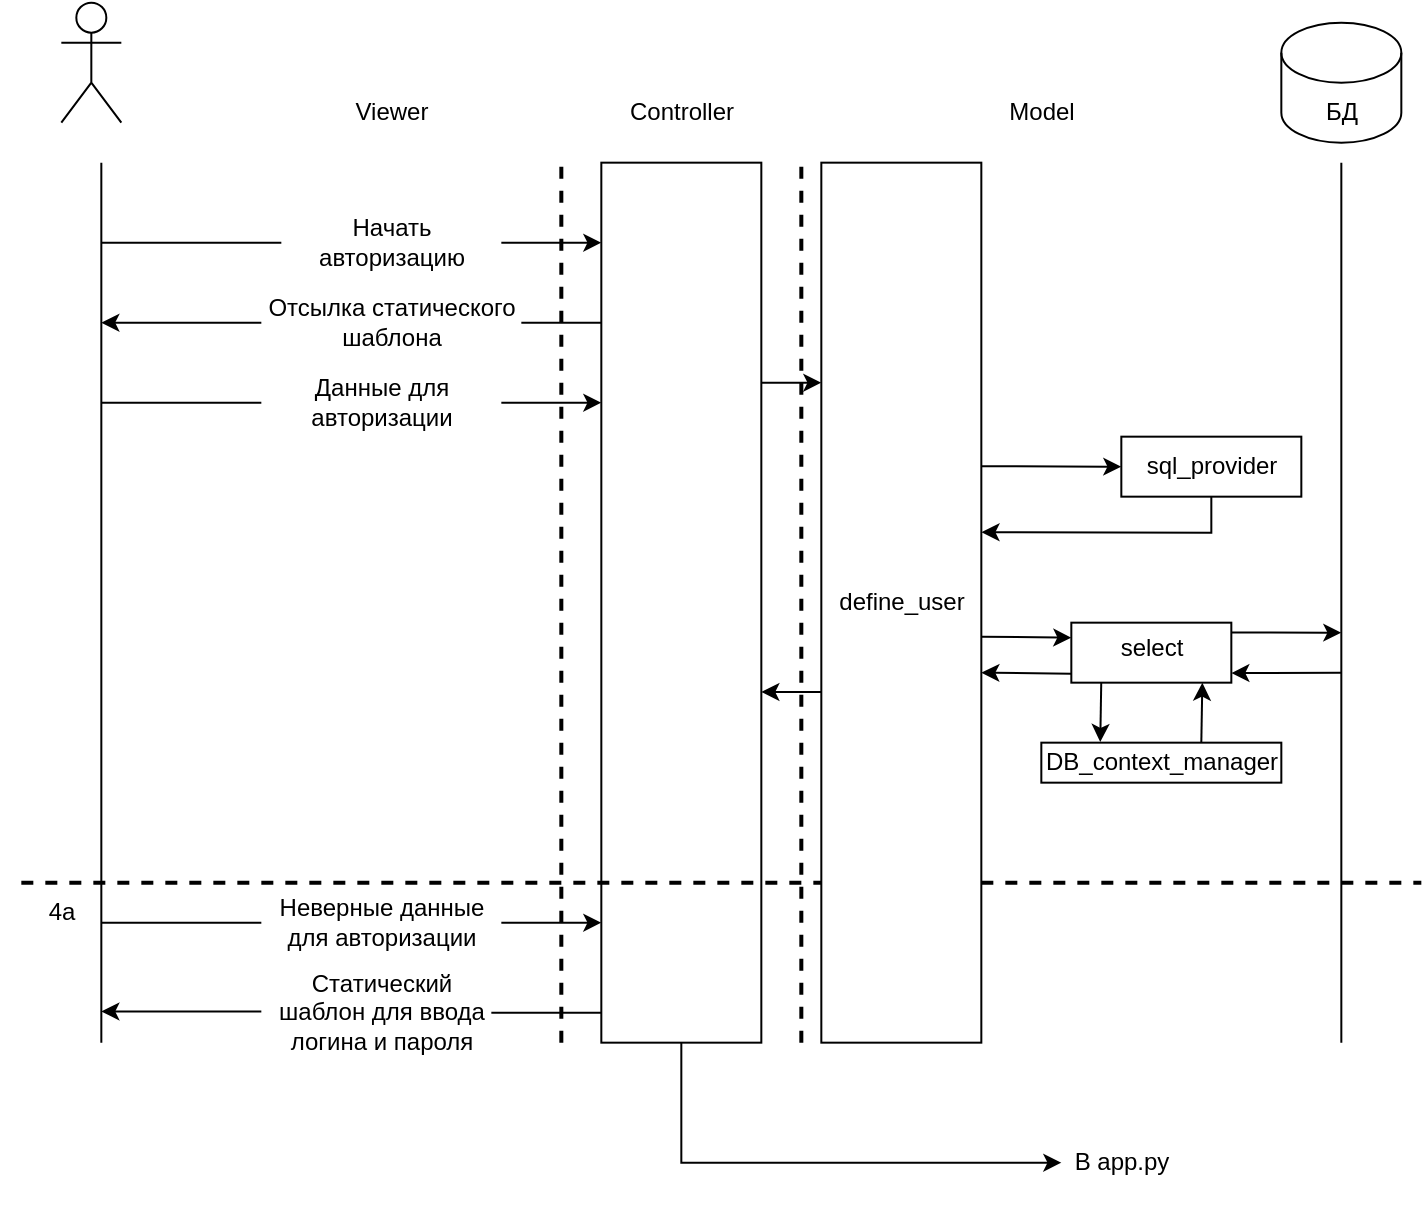 <mxfile version="20.6.2" type="device" pages="5"><diagram id="iy6WYOxQ_8alOSCwAL3_" name="Авторизация"><mxGraphModel dx="1049" dy="663" grid="1" gridSize="10" guides="1" tooltips="1" connect="1" arrows="1" fold="1" page="1" pageScale="1" pageWidth="827" pageHeight="1169" math="0" shadow="0"><root><mxCell id="0"/><mxCell id="1" parent="0"/><mxCell id="6z4juzD9K0HhQzCgx78b-1" value="" style="shape=umlActor;verticalLabelPosition=bottom;verticalAlign=top;html=1;outlineConnect=0;" parent="1" vertex="1"><mxGeometry x="284.667" y="823.333" width="30" height="60" as="geometry"/></mxCell><mxCell id="6z4juzD9K0HhQzCgx78b-2" value="" style="endArrow=none;html=1;rounded=0;" parent="1" edge="1"><mxGeometry width="50" height="50" relative="1" as="geometry"><mxPoint x="304.667" y="1343.333" as="sourcePoint"/><mxPoint x="304.667" y="903.333" as="targetPoint"/><Array as="points"/></mxGeometry></mxCell><mxCell id="6z4juzD9K0HhQzCgx78b-3" value="Viewer" style="text;html=1;strokeColor=none;fillColor=none;align=center;verticalAlign=middle;whiteSpace=wrap;rounded=0;" parent="1" vertex="1"><mxGeometry x="419.667" y="863.333" width="60" height="30" as="geometry"/></mxCell><mxCell id="6z4juzD9K0HhQzCgx78b-4" value="" style="endArrow=none;html=1;rounded=0;" parent="1" edge="1"><mxGeometry width="50" height="50" relative="1" as="geometry"><mxPoint x="924.667" y="1343.333" as="sourcePoint"/><mxPoint x="924.667" y="903.333" as="targetPoint"/><Array as="points"/></mxGeometry></mxCell><mxCell id="6z4juzD9K0HhQzCgx78b-5" value="Model" style="text;html=1;strokeColor=none;fillColor=none;align=center;verticalAlign=middle;whiteSpace=wrap;rounded=0;" parent="1" vertex="1"><mxGeometry x="744.667" y="863.333" width="60" height="30" as="geometry"/></mxCell><mxCell id="6z4juzD9K0HhQzCgx78b-6" value="Controller" style="text;html=1;strokeColor=none;fillColor=none;align=center;verticalAlign=middle;whiteSpace=wrap;rounded=0;" parent="1" vertex="1"><mxGeometry x="564.667" y="863.333" width="60" height="30" as="geometry"/></mxCell><mxCell id="6z4juzD9K0HhQzCgx78b-7" value="" style="rounded=0;whiteSpace=wrap;html=1;" parent="1" vertex="1"><mxGeometry x="554.667" y="903.333" width="80" height="440" as="geometry"/></mxCell><mxCell id="6z4juzD9K0HhQzCgx78b-8" value="" style="shape=cylinder3;whiteSpace=wrap;html=1;boundedLbl=1;backgroundOutline=1;size=15;" parent="1" vertex="1"><mxGeometry x="894.667" y="833.333" width="60" height="60" as="geometry"/></mxCell><mxCell id="6z4juzD9K0HhQzCgx78b-9" value="БД" style="text;html=1;strokeColor=none;fillColor=none;align=center;verticalAlign=middle;whiteSpace=wrap;rounded=0;" parent="1" vertex="1"><mxGeometry x="894.667" y="863.333" width="60" height="30" as="geometry"/></mxCell><mxCell id="6z4juzD9K0HhQzCgx78b-10" value="" style="endArrow=classic;html=1;rounded=0;startArrow=none;" parent="1" source="6z4juzD9K0HhQzCgx78b-24" edge="1"><mxGeometry width="50" height="50" relative="1" as="geometry"><mxPoint x="304.667" y="943.333" as="sourcePoint"/><mxPoint x="554.667" y="943.333" as="targetPoint"/></mxGeometry></mxCell><mxCell id="6z4juzD9K0HhQzCgx78b-11" value="" style="endArrow=classic;html=1;rounded=0;startArrow=none;" parent="1" source="6z4juzD9K0HhQzCgx78b-22" edge="1"><mxGeometry width="50" height="50" relative="1" as="geometry"><mxPoint x="584.667" y="983.333" as="sourcePoint"/><mxPoint x="304.667" y="983.333" as="targetPoint"/></mxGeometry></mxCell><mxCell id="6z4juzD9K0HhQzCgx78b-12" value="" style="endArrow=classic;html=1;rounded=0;startArrow=none;exitX=1;exitY=0.5;exitDx=0;exitDy=0;strokeWidth=1;" parent="1" source="6z4juzD9K0HhQzCgx78b-26" edge="1"><mxGeometry width="50" height="50" relative="1" as="geometry"><mxPoint x="784.667" y="1022.333" as="sourcePoint"/><mxPoint x="554.667" y="1023.333" as="targetPoint"/></mxGeometry></mxCell><mxCell id="6z4juzD9K0HhQzCgx78b-13" value="" style="rounded=0;whiteSpace=wrap;html=1;" parent="1" vertex="1"><mxGeometry x="814.667" y="1040.333" width="90" height="30" as="geometry"/></mxCell><mxCell id="6z4juzD9K0HhQzCgx78b-14" value="sql_provider" style="text;html=1;strokeColor=none;fillColor=none;align=center;verticalAlign=middle;whiteSpace=wrap;rounded=0;" parent="1" vertex="1"><mxGeometry x="829.667" y="1040.333" width="60" height="30" as="geometry"/></mxCell><mxCell id="6z4juzD9K0HhQzCgx78b-15" value="" style="rounded=0;whiteSpace=wrap;html=1;" parent="1" vertex="1"><mxGeometry x="789.667" y="1133.333" width="80" height="30" as="geometry"/></mxCell><mxCell id="6z4juzD9K0HhQzCgx78b-16" value="select" style="text;html=1;strokeColor=none;fillColor=none;align=center;verticalAlign=middle;whiteSpace=wrap;rounded=0;" parent="1" vertex="1"><mxGeometry x="799.667" y="1133.333" width="60" height="25" as="geometry"/></mxCell><mxCell id="6z4juzD9K0HhQzCgx78b-17" value="" style="rounded=0;whiteSpace=wrap;html=1;" parent="1" vertex="1"><mxGeometry x="774.667" y="1193.333" width="120" height="20" as="geometry"/></mxCell><mxCell id="6z4juzD9K0HhQzCgx78b-18" value="DB_context_manager" style="text;html=1;strokeColor=none;fillColor=none;align=center;verticalAlign=middle;whiteSpace=wrap;rounded=0;" parent="1" vertex="1"><mxGeometry x="804.667" y="1188.333" width="60" height="30" as="geometry"/></mxCell><mxCell id="6z4juzD9K0HhQzCgx78b-19" value="" style="endArrow=none;dashed=1;html=1;strokeWidth=2;rounded=0;" parent="1" edge="1"><mxGeometry width="50" height="50" relative="1" as="geometry"><mxPoint x="264.667" y="1263.333" as="sourcePoint"/><mxPoint x="964.667" y="1263.333" as="targetPoint"/></mxGeometry></mxCell><mxCell id="6z4juzD9K0HhQzCgx78b-20" value="4а" style="text;html=1;strokeColor=none;fillColor=none;align=center;verticalAlign=middle;whiteSpace=wrap;rounded=0;" parent="1" vertex="1"><mxGeometry x="254.667" y="1263.333" width="60" height="30" as="geometry"/></mxCell><mxCell id="6z4juzD9K0HhQzCgx78b-21" value="" style="endArrow=classic;html=1;rounded=0;startArrow=none;" parent="1" edge="1"><mxGeometry width="50" height="50" relative="1" as="geometry"><mxPoint x="384.667" y="1327.713" as="sourcePoint"/><mxPoint x="304.667" y="1327.713" as="targetPoint"/></mxGeometry></mxCell><mxCell id="6z4juzD9K0HhQzCgx78b-22" value="Отсылка статического шаблона" style="text;html=1;strokeColor=none;fillColor=none;align=center;verticalAlign=middle;whiteSpace=wrap;rounded=0;" parent="1" vertex="1"><mxGeometry x="384.667" y="973.333" width="130" height="20" as="geometry"/></mxCell><mxCell id="6z4juzD9K0HhQzCgx78b-23" value="" style="endArrow=none;html=1;rounded=0;" parent="1" target="6z4juzD9K0HhQzCgx78b-22" edge="1"><mxGeometry width="50" height="50" relative="1" as="geometry"><mxPoint x="554.667" y="983.333" as="sourcePoint"/><mxPoint x="304.667" y="983.333" as="targetPoint"/></mxGeometry></mxCell><mxCell id="6z4juzD9K0HhQzCgx78b-24" value="Начать авторизацию" style="text;html=1;strokeColor=none;fillColor=none;align=center;verticalAlign=middle;whiteSpace=wrap;rounded=0;" parent="1" vertex="1"><mxGeometry x="394.667" y="923.333" width="110" height="40" as="geometry"/></mxCell><mxCell id="6z4juzD9K0HhQzCgx78b-25" value="" style="endArrow=none;html=1;rounded=0;" parent="1" target="6z4juzD9K0HhQzCgx78b-24" edge="1"><mxGeometry width="50" height="50" relative="1" as="geometry"><mxPoint x="304.667" y="943.333" as="sourcePoint"/><mxPoint x="584.667" y="943.333" as="targetPoint"/></mxGeometry></mxCell><mxCell id="6z4juzD9K0HhQzCgx78b-26" value="Данные для авторизации" style="text;html=1;strokeColor=none;fillColor=none;align=center;verticalAlign=middle;whiteSpace=wrap;rounded=0;" parent="1" vertex="1"><mxGeometry x="384.667" y="1003.333" width="120" height="40" as="geometry"/></mxCell><mxCell id="6z4juzD9K0HhQzCgx78b-27" value="" style="endArrow=none;html=1;rounded=0;entryX=0;entryY=0.5;entryDx=0;entryDy=0;" parent="1" target="6z4juzD9K0HhQzCgx78b-26" edge="1"><mxGeometry width="50" height="50" relative="1" as="geometry"><mxPoint x="304.667" y="1023.333" as="sourcePoint"/><mxPoint x="374.667" y="1023.333" as="targetPoint"/></mxGeometry></mxCell><mxCell id="6z4juzD9K0HhQzCgx78b-28" value="" style="endArrow=none;dashed=1;html=1;strokeWidth=2;rounded=0;fontSize=100;fontColor=#000000;" parent="1" edge="1"><mxGeometry width="50" height="50" relative="1" as="geometry"><mxPoint x="534.667" y="1343.333" as="sourcePoint"/><mxPoint x="534.667" y="903.333" as="targetPoint"/></mxGeometry></mxCell><mxCell id="6z4juzD9K0HhQzCgx78b-29" value="" style="endArrow=none;dashed=1;html=1;strokeWidth=2;rounded=0;fontSize=100;fontColor=#000000;" parent="1" edge="1"><mxGeometry width="50" height="50" relative="1" as="geometry"><mxPoint x="654.667" y="1343.333" as="sourcePoint"/><mxPoint x="654.667" y="903.333" as="targetPoint"/></mxGeometry></mxCell><mxCell id="6z4juzD9K0HhQzCgx78b-30" value="" style="endArrow=classic;html=1;rounded=0;strokeWidth=1;fontSize=100;fontColor=#000000;exitX=1.001;exitY=0.345;exitDx=0;exitDy=0;entryX=0;entryY=0.5;entryDx=0;entryDy=0;exitPerimeter=0;" parent="1" source="6z4juzD9K0HhQzCgx78b-44" target="6z4juzD9K0HhQzCgx78b-13" edge="1"><mxGeometry width="50" height="50" relative="1" as="geometry"><mxPoint x="726.347" y="1053.893" as="sourcePoint"/><mxPoint x="704.667" y="1120.333" as="targetPoint"/></mxGeometry></mxCell><mxCell id="6z4juzD9K0HhQzCgx78b-31" value="" style="endArrow=classic;html=1;rounded=0;strokeWidth=1;fontSize=100;fontColor=#000000;exitX=0.5;exitY=1;exitDx=0;exitDy=0;entryX=1.001;entryY=0.42;entryDx=0;entryDy=0;entryPerimeter=0;" parent="1" source="6z4juzD9K0HhQzCgx78b-14" target="6z4juzD9K0HhQzCgx78b-44" edge="1"><mxGeometry width="50" height="50" relative="1" as="geometry"><mxPoint x="704.667" y="1140.333" as="sourcePoint"/><mxPoint x="724.667" y="1088.333" as="targetPoint"/><Array as="points"><mxPoint x="859.667" y="1088.333"/></Array></mxGeometry></mxCell><mxCell id="6z4juzD9K0HhQzCgx78b-32" value="Статический шаблон для ввода логина и пароля" style="text;html=1;strokeColor=none;fillColor=none;align=center;verticalAlign=middle;whiteSpace=wrap;rounded=0;" parent="1" vertex="1"><mxGeometry x="389.667" y="1313.333" width="110" height="30" as="geometry"/></mxCell><mxCell id="6z4juzD9K0HhQzCgx78b-33" value="" style="endArrow=none;html=1;rounded=0;entryX=1;entryY=0.5;entryDx=0;entryDy=0;" parent="1" target="6z4juzD9K0HhQzCgx78b-32" edge="1"><mxGeometry width="50" height="50" relative="1" as="geometry"><mxPoint x="554.667" y="1328.333" as="sourcePoint"/><mxPoint x="304.667" y="1307.333" as="targetPoint"/></mxGeometry></mxCell><mxCell id="6z4juzD9K0HhQzCgx78b-34" value="" style="endArrow=classic;html=1;rounded=0;strokeWidth=1;fontSize=100;fontColor=#000000;entryX=0;entryY=0.25;entryDx=0;entryDy=0;" parent="1" target="6z4juzD9K0HhQzCgx78b-15" edge="1"><mxGeometry width="50" height="50" relative="1" as="geometry"><mxPoint x="744.667" y="1140.333" as="sourcePoint"/><mxPoint x="754.667" y="1113.333" as="targetPoint"/></mxGeometry></mxCell><mxCell id="6z4juzD9K0HhQzCgx78b-35" value="" style="endArrow=classic;html=1;rounded=0;strokeWidth=1;fontSize=100;fontColor=#000000;entryX=1;entryY=0.384;entryDx=0;entryDy=0;entryPerimeter=0;" parent="1" edge="1"><mxGeometry width="50" height="50" relative="1" as="geometry"><mxPoint x="924.667" y="1158.333" as="sourcePoint"/><mxPoint x="869.667" y="1158.553" as="targetPoint"/></mxGeometry></mxCell><mxCell id="6z4juzD9K0HhQzCgx78b-36" value="" style="endArrow=classic;html=1;rounded=0;strokeWidth=1;fontSize=100;fontColor=#000000;" parent="1" edge="1"><mxGeometry width="50" height="50" relative="1" as="geometry"><mxPoint x="869.667" y="1138.193" as="sourcePoint"/><mxPoint x="924.667" y="1138.333" as="targetPoint"/></mxGeometry></mxCell><mxCell id="6z4juzD9K0HhQzCgx78b-37" value="" style="endArrow=classic;html=1;rounded=0;strokeWidth=1;fontSize=100;fontColor=#000000;exitX=0.187;exitY=0.994;exitDx=0;exitDy=0;exitPerimeter=0;entryX=-0.009;entryY=0.155;entryDx=0;entryDy=0;entryPerimeter=0;" parent="1" source="6z4juzD9K0HhQzCgx78b-15" target="6z4juzD9K0HhQzCgx78b-18" edge="1"><mxGeometry width="50" height="50" relative="1" as="geometry"><mxPoint x="803.667" y="1168.333" as="sourcePoint"/><mxPoint x="584.667" y="1308.333" as="targetPoint"/></mxGeometry></mxCell><mxCell id="6z4juzD9K0HhQzCgx78b-38" value="" style="endArrow=classic;html=1;rounded=0;strokeWidth=1;fontSize=100;fontColor=#000000;exitX=-0.009;exitY=0.155;exitDx=0;exitDy=0;exitPerimeter=0;entryX=0.187;entryY=0.994;entryDx=0;entryDy=0;entryPerimeter=0;" parent="1" edge="1"><mxGeometry width="50" height="50" relative="1" as="geometry"><mxPoint x="854.667" y="1193.163" as="sourcePoint"/><mxPoint x="855.167" y="1163.333" as="targetPoint"/></mxGeometry></mxCell><mxCell id="6z4juzD9K0HhQzCgx78b-40" style="edgeStyle=orthogonalEdgeStyle;rounded=0;orthogonalLoop=1;jettySize=auto;html=1;exitX=0.5;exitY=1;exitDx=0;exitDy=0;strokeWidth=1;fontSize=100;fontColor=#000000;" parent="1" source="6z4juzD9K0HhQzCgx78b-7" target="6z4juzD9K0HhQzCgx78b-7" edge="1"><mxGeometry relative="1" as="geometry"/></mxCell><mxCell id="6z4juzD9K0HhQzCgx78b-41" value="" style="endArrow=classic;html=1;rounded=0;startArrow=none;exitX=1;exitY=0.5;exitDx=0;exitDy=0;strokeWidth=1;" parent="1" source="6z4juzD9K0HhQzCgx78b-42" edge="1"><mxGeometry width="50" height="50" relative="1" as="geometry"><mxPoint x="784.667" y="1282.333" as="sourcePoint"/><mxPoint x="554.667" y="1283.333" as="targetPoint"/></mxGeometry></mxCell><mxCell id="6z4juzD9K0HhQzCgx78b-42" value="Неверные данные для авторизации" style="text;html=1;strokeColor=none;fillColor=none;align=center;verticalAlign=middle;whiteSpace=wrap;rounded=0;" parent="1" vertex="1"><mxGeometry x="384.667" y="1263.333" width="120" height="40" as="geometry"/></mxCell><mxCell id="6z4juzD9K0HhQzCgx78b-43" value="" style="endArrow=none;html=1;rounded=0;entryX=0;entryY=0.5;entryDx=0;entryDy=0;" parent="1" target="6z4juzD9K0HhQzCgx78b-42" edge="1"><mxGeometry width="50" height="50" relative="1" as="geometry"><mxPoint x="304.667" y="1283.333" as="sourcePoint"/><mxPoint x="374.667" y="1283.333" as="targetPoint"/></mxGeometry></mxCell><mxCell id="6z4juzD9K0HhQzCgx78b-44" value="define_user" style="rounded=0;whiteSpace=wrap;html=1;" parent="1" vertex="1"><mxGeometry x="664.667" y="903.333" width="80" height="440" as="geometry"/></mxCell><mxCell id="6z4juzD9K0HhQzCgx78b-45" value="" style="endArrow=classic;html=1;rounded=0;strokeWidth=1;fontSize=100;fontColor=#000000;entryX=0;entryY=0.25;entryDx=0;entryDy=0;" parent="1" edge="1"><mxGeometry width="50" height="50" relative="1" as="geometry"><mxPoint x="789.667" y="1158.833" as="sourcePoint"/><mxPoint x="744.667" y="1158.333" as="targetPoint"/></mxGeometry></mxCell><mxCell id="6z4juzD9K0HhQzCgx78b-46" value="" style="endArrow=classic;html=1;rounded=0;exitX=0.5;exitY=1;exitDx=0;exitDy=0;" parent="1" source="6z4juzD9K0HhQzCgx78b-7" edge="1"><mxGeometry width="50" height="50" relative="1" as="geometry"><mxPoint x="644.667" y="1223.333" as="sourcePoint"/><mxPoint x="784.667" y="1403.333" as="targetPoint"/><Array as="points"><mxPoint x="594.667" y="1403.333"/></Array></mxGeometry></mxCell><mxCell id="6z4juzD9K0HhQzCgx78b-47" value="В app.py" style="text;html=1;strokeColor=none;fillColor=none;align=center;verticalAlign=middle;whiteSpace=wrap;rounded=0;" parent="1" vertex="1"><mxGeometry x="784.667" y="1383.333" width="60" height="40" as="geometry"/></mxCell><mxCell id="gXn0Pyu1QFXAhXP-tUZ6-1" value="" style="endArrow=classic;html=1;rounded=0;entryX=0;entryY=0.25;entryDx=0;entryDy=0;exitX=1;exitY=0.25;exitDx=0;exitDy=0;" edge="1" parent="1" source="6z4juzD9K0HhQzCgx78b-7" target="6z4juzD9K0HhQzCgx78b-44"><mxGeometry width="50" height="50" relative="1" as="geometry"><mxPoint x="570" y="1130" as="sourcePoint"/><mxPoint x="620" y="1080" as="targetPoint"/></mxGeometry></mxCell><mxCell id="gXn0Pyu1QFXAhXP-tUZ6-2" value="" style="endArrow=classic;html=1;rounded=0;entryX=0;entryY=0.25;entryDx=0;entryDy=0;exitX=1;exitY=0.25;exitDx=0;exitDy=0;" edge="1" parent="1"><mxGeometry width="50" height="50" relative="1" as="geometry"><mxPoint x="664.667" y="1168.003" as="sourcePoint"/><mxPoint x="634.667" y="1168.003" as="targetPoint"/></mxGeometry></mxCell></root></mxGraphModel></diagram><diagram name="Отчеты" id="JQZYN_I45B_nnPYfmQB6"><mxGraphModel dx="734" dy="464" grid="1" gridSize="10" guides="1" tooltips="1" connect="1" arrows="1" fold="1" page="1" pageScale="1" pageWidth="827" pageHeight="1169" math="0" shadow="0"><root><mxCell id="0"/><mxCell id="1" parent="0"/><mxCell id="S0utQ-p5bGPjohmg5LIJ-1" value="" style="shape=umlActor;verticalLabelPosition=bottom;verticalAlign=top;html=1;outlineConnect=0;" parent="1" vertex="1"><mxGeometry x="100" y="270" width="30" height="60" as="geometry"/></mxCell><mxCell id="S0utQ-p5bGPjohmg5LIJ-2" value="" style="endArrow=none;html=1;rounded=0;" parent="1" edge="1"><mxGeometry width="50" height="50" relative="1" as="geometry"><mxPoint x="120" y="1040" as="sourcePoint"/><mxPoint x="120" y="350" as="targetPoint"/><Array as="points"/></mxGeometry></mxCell><mxCell id="S0utQ-p5bGPjohmg5LIJ-3" value="Viewer" style="text;html=1;strokeColor=none;fillColor=none;align=center;verticalAlign=middle;whiteSpace=wrap;rounded=0;" parent="1" vertex="1"><mxGeometry x="185" y="310" width="60" height="30" as="geometry"/></mxCell><mxCell id="S0utQ-p5bGPjohmg5LIJ-4" value="" style="endArrow=none;html=1;rounded=0;" parent="1" edge="1"><mxGeometry width="50" height="50" relative="1" as="geometry"><mxPoint x="740" y="1040" as="sourcePoint"/><mxPoint x="740" y="350" as="targetPoint"/><Array as="points"/></mxGeometry></mxCell><mxCell id="S0utQ-p5bGPjohmg5LIJ-5" value="Model" style="text;html=1;strokeColor=none;fillColor=none;align=center;verticalAlign=middle;whiteSpace=wrap;rounded=0;" parent="1" vertex="1"><mxGeometry x="580" y="310" width="60" height="30" as="geometry"/></mxCell><mxCell id="S0utQ-p5bGPjohmg5LIJ-6" value="Controller" style="text;html=1;strokeColor=none;fillColor=none;align=center;verticalAlign=middle;whiteSpace=wrap;rounded=0;" parent="1" vertex="1"><mxGeometry x="295" y="310" width="60" height="30" as="geometry"/></mxCell><mxCell id="S0utQ-p5bGPjohmg5LIJ-7" value="" style="shape=cylinder3;whiteSpace=wrap;html=1;boundedLbl=1;backgroundOutline=1;size=15;" parent="1" vertex="1"><mxGeometry x="710" y="280" width="60" height="60" as="geometry"/></mxCell><mxCell id="S0utQ-p5bGPjohmg5LIJ-8" value="БД" style="text;html=1;strokeColor=none;fillColor=none;align=center;verticalAlign=middle;whiteSpace=wrap;rounded=0;" parent="1" vertex="1"><mxGeometry x="710" y="310" width="60" height="30" as="geometry"/></mxCell><mxCell id="S0utQ-p5bGPjohmg5LIJ-9" value="Начать работу с отчетами" style="text;html=1;strokeColor=none;fillColor=none;align=center;verticalAlign=middle;whiteSpace=wrap;rounded=0;" parent="1" vertex="1"><mxGeometry x="135" y="380" width="150" height="30" as="geometry"/></mxCell><mxCell id="S0utQ-p5bGPjohmg5LIJ-10" value="" style="endArrow=classic;html=1;rounded=0;" parent="1" edge="1"><mxGeometry width="50" height="50" relative="1" as="geometry"><mxPoint x="122.5" y="400" as="sourcePoint"/><mxPoint x="292.5" y="400" as="targetPoint"/></mxGeometry></mxCell><mxCell id="S0utQ-p5bGPjohmg5LIJ-11" value="Динамический шаблон" style="text;html=1;strokeColor=none;fillColor=none;align=center;verticalAlign=middle;whiteSpace=wrap;rounded=0;" parent="1" vertex="1"><mxGeometry x="150" y="400" width="130" height="25" as="geometry"/></mxCell><mxCell id="S0utQ-p5bGPjohmg5LIJ-12" value="" style="endArrow=classic;html=1;rounded=0;" parent="1" edge="1"><mxGeometry width="50" height="50" relative="1" as="geometry"><mxPoint x="290" y="420" as="sourcePoint"/><mxPoint x="120" y="420" as="targetPoint"/></mxGeometry></mxCell><mxCell id="S0utQ-p5bGPjohmg5LIJ-13" value="" style="endArrow=classic;html=1;rounded=0;entryX=-0.001;entryY=0.345;entryDx=0;entryDy=0;entryPerimeter=0;" parent="1" target="S0utQ-p5bGPjohmg5LIJ-50" edge="1"><mxGeometry width="50" height="50" relative="1" as="geometry"><mxPoint x="420" y="550" as="sourcePoint"/><mxPoint x="560" y="550" as="targetPoint"/></mxGeometry></mxCell><mxCell id="S0utQ-p5bGPjohmg5LIJ-14" value="Создать" style="text;html=1;strokeColor=none;fillColor=none;align=center;verticalAlign=middle;whiteSpace=wrap;rounded=0;" parent="1" vertex="1"><mxGeometry x="132.5" y="420" width="145" height="20" as="geometry"/></mxCell><mxCell id="S0utQ-p5bGPjohmg5LIJ-15" value="" style="endArrow=none;dashed=1;html=1;dashPattern=1 3;strokeWidth=2;rounded=0;" parent="1" edge="1"><mxGeometry width="50" height="50" relative="1" as="geometry"><mxPoint x="80" y="710" as="sourcePoint"/><mxPoint x="780" y="710" as="targetPoint"/></mxGeometry></mxCell><mxCell id="S0utQ-p5bGPjohmg5LIJ-16" value="3.1.3.б" style="text;html=1;strokeColor=none;fillColor=none;align=center;verticalAlign=middle;whiteSpace=wrap;rounded=0;" parent="1" vertex="1"><mxGeometry x="70" y="710" width="60" height="30" as="geometry"/></mxCell><mxCell id="S0utQ-p5bGPjohmg5LIJ-17" value="" style="endArrow=classic;html=1;rounded=0;" parent="1" edge="1"><mxGeometry width="50" height="50" relative="1" as="geometry"><mxPoint x="280" y="770" as="sourcePoint"/><mxPoint x="120" y="770" as="targetPoint"/></mxGeometry></mxCell><mxCell id="S0utQ-p5bGPjohmg5LIJ-18" value="Введен неверный отчетный период" style="text;html=1;strokeColor=none;fillColor=none;align=center;verticalAlign=middle;whiteSpace=wrap;rounded=0;" parent="1" vertex="1"><mxGeometry x="140" y="740" width="121.75" height="30" as="geometry"/></mxCell><mxCell id="S0utQ-p5bGPjohmg5LIJ-19" value="" style="endArrow=classic;html=1;rounded=0;" parent="1" edge="1"><mxGeometry width="50" height="50" relative="1" as="geometry"><mxPoint x="120.48" y="440" as="sourcePoint"/><mxPoint x="290" y="440.25" as="targetPoint"/></mxGeometry></mxCell><mxCell id="S0utQ-p5bGPjohmg5LIJ-20" value="" style="endArrow=none;dashed=1;html=1;dashPattern=1 3;strokeWidth=2;rounded=0;" parent="1" edge="1"><mxGeometry width="50" height="50" relative="1" as="geometry"><mxPoint x="269" y="1040" as="sourcePoint"/><mxPoint x="268.75" y="270" as="targetPoint"/></mxGeometry></mxCell><mxCell id="S0utQ-p5bGPjohmg5LIJ-21" value="" style="endArrow=none;dashed=1;html=1;dashPattern=1 3;strokeWidth=2;rounded=0;" parent="1" edge="1"><mxGeometry width="50" height="50" relative="1" as="geometry"><mxPoint x="470" y="1040" as="sourcePoint"/><mxPoint x="470" y="270" as="targetPoint"/></mxGeometry></mxCell><mxCell id="S0utQ-p5bGPjohmg5LIJ-22" value="Посмотреть" style="text;html=1;strokeColor=none;fillColor=none;align=center;verticalAlign=middle;whiteSpace=wrap;rounded=0;" parent="1" vertex="1"><mxGeometry x="139.87" y="600" width="145" height="30" as="geometry"/></mxCell><mxCell id="S0utQ-p5bGPjohmg5LIJ-23" value="" style="endArrow=classic;html=1;rounded=0;" parent="1" edge="1"><mxGeometry width="50" height="50" relative="1" as="geometry"><mxPoint x="120" y="629" as="sourcePoint"/><mxPoint x="279.87" y="629" as="targetPoint"/><Array as="points"><mxPoint x="199.87" y="629"/></Array></mxGeometry></mxCell><mxCell id="S0utQ-p5bGPjohmg5LIJ-24" value="" style="endArrow=none;dashed=1;html=1;dashPattern=1 3;strokeWidth=2;rounded=0;" parent="1" edge="1"><mxGeometry width="50" height="50" relative="1" as="geometry"><mxPoint x="80" y="780" as="sourcePoint"/><mxPoint x="780" y="780" as="targetPoint"/></mxGeometry></mxCell><mxCell id="S0utQ-p5bGPjohmg5LIJ-25" value="3.1.3.в" style="text;html=1;strokeColor=none;fillColor=none;align=center;verticalAlign=middle;whiteSpace=wrap;rounded=0;" parent="1" vertex="1"><mxGeometry x="70" y="780" width="60" height="30" as="geometry"/></mxCell><mxCell id="S0utQ-p5bGPjohmg5LIJ-26" value="" style="endArrow=classic;html=1;rounded=0;" parent="1" edge="1"><mxGeometry width="50" height="50" relative="1" as="geometry"><mxPoint x="280" y="830" as="sourcePoint"/><mxPoint x="120" y="830" as="targetPoint"/></mxGeometry></mxCell><mxCell id="S0utQ-p5bGPjohmg5LIJ-27" value="Отчет уже создан" style="text;html=1;strokeColor=none;fillColor=none;align=center;verticalAlign=middle;whiteSpace=wrap;rounded=0;" parent="1" vertex="1"><mxGeometry x="147.37" y="810" width="110" height="30" as="geometry"/></mxCell><mxCell id="S0utQ-p5bGPjohmg5LIJ-28" value="" style="endArrow=none;dashed=1;html=1;dashPattern=1 3;strokeWidth=2;rounded=0;" parent="1" edge="1"><mxGeometry width="50" height="50" relative="1" as="geometry"><mxPoint x="80" y="840" as="sourcePoint"/><mxPoint x="780" y="840" as="targetPoint"/></mxGeometry></mxCell><mxCell id="S0utQ-p5bGPjohmg5LIJ-29" value="3.2.3.б" style="text;html=1;strokeColor=none;fillColor=none;align=center;verticalAlign=middle;whiteSpace=wrap;rounded=0;" parent="1" vertex="1"><mxGeometry x="70" y="840" width="60" height="30" as="geometry"/></mxCell><mxCell id="S0utQ-p5bGPjohmg5LIJ-30" value="" style="endArrow=classic;html=1;rounded=0;" parent="1" edge="1"><mxGeometry width="50" height="50" relative="1" as="geometry"><mxPoint x="280" y="890" as="sourcePoint"/><mxPoint x="120" y="890" as="targetPoint"/></mxGeometry></mxCell><mxCell id="S0utQ-p5bGPjohmg5LIJ-31" value="Введен неверный отчетный период" style="text;html=1;strokeColor=none;fillColor=none;align=center;verticalAlign=middle;whiteSpace=wrap;rounded=0;" parent="1" vertex="1"><mxGeometry x="147.37" y="860" width="110" height="30" as="geometry"/></mxCell><mxCell id="S0utQ-p5bGPjohmg5LIJ-32" value="" style="endArrow=none;dashed=1;html=1;dashPattern=1 3;strokeWidth=2;rounded=0;" parent="1" edge="1"><mxGeometry width="50" height="50" relative="1" as="geometry"><mxPoint x="80" y="900" as="sourcePoint"/><mxPoint x="780" y="900" as="targetPoint"/></mxGeometry></mxCell><mxCell id="S0utQ-p5bGPjohmg5LIJ-33" value="3.2.3.в" style="text;html=1;strokeColor=none;fillColor=none;align=center;verticalAlign=middle;whiteSpace=wrap;rounded=0;" parent="1" vertex="1"><mxGeometry x="70" y="900" width="60" height="30" as="geometry"/></mxCell><mxCell id="S0utQ-p5bGPjohmg5LIJ-34" value="" style="endArrow=classic;html=1;rounded=0;" parent="1" edge="1"><mxGeometry width="50" height="50" relative="1" as="geometry"><mxPoint x="280" y="960" as="sourcePoint"/><mxPoint x="120" y="960" as="targetPoint"/></mxGeometry></mxCell><mxCell id="S0utQ-p5bGPjohmg5LIJ-35" value="Отчет еще не был создан" style="text;html=1;strokeColor=none;fillColor=none;align=center;verticalAlign=middle;whiteSpace=wrap;rounded=0;" parent="1" vertex="1"><mxGeometry x="160" y="930" width="110" height="30" as="geometry"/></mxCell><mxCell id="S0utQ-p5bGPjohmg5LIJ-36" value="" style="rounded=0;whiteSpace=wrap;html=1;" parent="1" vertex="1"><mxGeometry x="290" y="370" width="170" height="140" as="geometry"/></mxCell><mxCell id="S0utQ-p5bGPjohmg5LIJ-37" value="" style="rounded=0;whiteSpace=wrap;html=1;" parent="1" vertex="1"><mxGeometry x="300" y="540" width="120" height="60" as="geometry"/></mxCell><mxCell id="S0utQ-p5bGPjohmg5LIJ-38" value="Создать отчет №1" style="rounded=0;whiteSpace=wrap;html=1;" parent="1" vertex="1"><mxGeometry x="290" y="550" width="120" height="60" as="geometry"/></mxCell><mxCell id="S0utQ-p5bGPjohmg5LIJ-39" value="" style="rounded=0;whiteSpace=wrap;html=1;" parent="1" vertex="1"><mxGeometry x="300" y="630" width="130" height="60" as="geometry"/></mxCell><mxCell id="S0utQ-p5bGPjohmg5LIJ-40" value="Посмотреть отчет №1" style="rounded=0;whiteSpace=wrap;html=1;" parent="1" vertex="1"><mxGeometry x="290" y="640" width="130" height="60" as="geometry"/></mxCell><mxCell id="S0utQ-p5bGPjohmg5LIJ-41" value="" style="endArrow=none;html=1;rounded=0;entryX=1;entryY=0;entryDx=0;entryDy=0;" parent="1" target="S0utQ-p5bGPjohmg5LIJ-11" edge="1"><mxGeometry width="50" height="50" relative="1" as="geometry"><mxPoint x="280" y="1040" as="sourcePoint"/><mxPoint x="280" y="390" as="targetPoint"/></mxGeometry></mxCell><mxCell id="S0utQ-p5bGPjohmg5LIJ-43" value="" style="endArrow=classic;html=1;rounded=0;" parent="1" edge="1"><mxGeometry width="50" height="50" relative="1" as="geometry"><mxPoint x="300" y="500" as="sourcePoint"/><mxPoint x="300" y="570" as="targetPoint"/></mxGeometry></mxCell><mxCell id="S0utQ-p5bGPjohmg5LIJ-44" value="" style="rounded=0;whiteSpace=wrap;html=1;" parent="1" vertex="1"><mxGeometry x="570" y="645" width="80" height="20" as="geometry"/></mxCell><mxCell id="S0utQ-p5bGPjohmg5LIJ-45" value="select" style="text;html=1;strokeColor=none;fillColor=none;align=center;verticalAlign=middle;whiteSpace=wrap;rounded=0;" parent="1" vertex="1"><mxGeometry x="580" y="640" width="60" height="30" as="geometry"/></mxCell><mxCell id="S0utQ-p5bGPjohmg5LIJ-46" value="" style="endArrow=classic;html=1;rounded=0;" parent="1" edge="1"><mxGeometry width="50" height="50" relative="1" as="geometry"><mxPoint x="650" y="654.0" as="sourcePoint"/><mxPoint x="740" y="654" as="targetPoint"/></mxGeometry></mxCell><mxCell id="S0utQ-p5bGPjohmg5LIJ-47" value="" style="endArrow=classic;html=1;rounded=0;" parent="1" edge="1"><mxGeometry width="50" height="50" relative="1" as="geometry"><mxPoint x="740" y="659.62" as="sourcePoint"/><mxPoint x="650" y="659.62" as="targetPoint"/></mxGeometry></mxCell><mxCell id="S0utQ-p5bGPjohmg5LIJ-48" value="" style="rounded=0;whiteSpace=wrap;html=1;" parent="1" vertex="1"><mxGeometry x="540" y="685" width="120" height="20" as="geometry"/></mxCell><mxCell id="S0utQ-p5bGPjohmg5LIJ-49" value="DB_context_manager" style="text;html=1;strokeColor=none;fillColor=none;align=center;verticalAlign=middle;whiteSpace=wrap;rounded=0;" parent="1" vertex="1"><mxGeometry x="570" y="687.5" width="60" height="15" as="geometry"/></mxCell><mxCell id="S0utQ-p5bGPjohmg5LIJ-50" value="" style="rounded=0;whiteSpace=wrap;html=1;" parent="1" vertex="1"><mxGeometry x="555" y="540" width="90" height="30" as="geometry"/></mxCell><mxCell id="S0utQ-p5bGPjohmg5LIJ-51" value="create_report" style="text;html=1;strokeColor=none;fillColor=none;align=center;verticalAlign=middle;whiteSpace=wrap;rounded=0;" parent="1" vertex="1"><mxGeometry x="570" y="540" width="60" height="30" as="geometry"/></mxCell><mxCell id="S0utQ-p5bGPjohmg5LIJ-52" value="" style="endArrow=classic;html=1;rounded=0;" parent="1" edge="1"><mxGeometry width="50" height="50" relative="1" as="geometry"><mxPoint x="645" y="550" as="sourcePoint"/><mxPoint x="740" y="550" as="targetPoint"/></mxGeometry></mxCell><mxCell id="S0utQ-p5bGPjohmg5LIJ-53" value="" style="endArrow=classic;html=1;rounded=0;entryX=0.992;entryY=0.643;entryDx=0;entryDy=0;entryPerimeter=0;" parent="1" target="S0utQ-p5bGPjohmg5LIJ-50" edge="1"><mxGeometry width="50" height="50" relative="1" as="geometry"><mxPoint x="740" y="560" as="sourcePoint"/><mxPoint x="650" y="560" as="targetPoint"/></mxGeometry></mxCell><mxCell id="S0utQ-p5bGPjohmg5LIJ-54" value="" style="endArrow=classic;html=1;rounded=0;entryX=1;entryY=0.322;entryDx=0;entryDy=0;entryPerimeter=0;" parent="1" target="S0utQ-p5bGPjohmg5LIJ-37" edge="1"><mxGeometry width="50" height="50" relative="1" as="geometry"><mxPoint x="555" y="560" as="sourcePoint"/><mxPoint x="465" y="560" as="targetPoint"/></mxGeometry></mxCell><mxCell id="S0utQ-p5bGPjohmg5LIJ-55" value="" style="endArrow=classic;html=1;rounded=0;exitX=0.121;exitY=1.023;exitDx=0;exitDy=0;entryX=0.332;entryY=0.039;entryDx=0;entryDy=0;entryPerimeter=0;exitPerimeter=0;" parent="1" source="S0utQ-p5bGPjohmg5LIJ-44" target="S0utQ-p5bGPjohmg5LIJ-48" edge="1"><mxGeometry width="50" height="50" relative="1" as="geometry"><mxPoint x="460" y="720" as="sourcePoint"/><mxPoint x="580" y="680" as="targetPoint"/></mxGeometry></mxCell><mxCell id="S0utQ-p5bGPjohmg5LIJ-56" value="" style="endArrow=classic;html=1;rounded=0;exitX=0.121;exitY=1.023;exitDx=0;exitDy=0;entryX=0.332;entryY=0.039;entryDx=0;entryDy=0;entryPerimeter=0;exitPerimeter=0;" parent="1" edge="1"><mxGeometry width="50" height="50" relative="1" as="geometry"><mxPoint x="640.004" y="685" as="sourcePoint"/><mxPoint x="639.844" y="664.68" as="targetPoint"/></mxGeometry></mxCell><mxCell id="S0utQ-p5bGPjohmg5LIJ-57" value="" style="endArrow=classic;html=1;rounded=0;exitX=1;exitY=0;exitDx=0;exitDy=0;" parent="1" source="S0utQ-p5bGPjohmg5LIJ-39" edge="1"><mxGeometry width="50" height="50" relative="1" as="geometry"><mxPoint x="450" y="680" as="sourcePoint"/><mxPoint x="550" y="600" as="targetPoint"/><Array as="points"><mxPoint x="430" y="600"/></Array></mxGeometry></mxCell><mxCell id="S0utQ-p5bGPjohmg5LIJ-58" value="sql_provider" style="rounded=0;whiteSpace=wrap;html=1;" parent="1" vertex="1"><mxGeometry x="550" y="590" width="120" height="20" as="geometry"/></mxCell><mxCell id="S0utQ-p5bGPjohmg5LIJ-59" value="" style="endArrow=classic;html=1;rounded=0;exitX=0.5;exitY=1;exitDx=0;exitDy=0;" parent="1" source="S0utQ-p5bGPjohmg5LIJ-58" edge="1"><mxGeometry width="50" height="50" relative="1" as="geometry"><mxPoint x="450" y="680" as="sourcePoint"/><mxPoint x="430" y="640" as="targetPoint"/><Array as="points"><mxPoint x="610" y="640"/></Array></mxGeometry></mxCell><mxCell id="S0utQ-p5bGPjohmg5LIJ-60" value="" style="endArrow=classic;html=1;rounded=0;entryX=0;entryY=0.5;entryDx=0;entryDy=0;" parent="1" target="S0utQ-p5bGPjohmg5LIJ-44" edge="1"><mxGeometry width="50" height="50" relative="1" as="geometry"><mxPoint x="430" y="655.0" as="sourcePoint"/><mxPoint x="564.91" y="655.35" as="targetPoint"/></mxGeometry></mxCell><mxCell id="S0utQ-p5bGPjohmg5LIJ-61" value="" style="endArrow=classic;html=1;rounded=0;" parent="1" edge="1"><mxGeometry width="50" height="50" relative="1" as="geometry"><mxPoint x="660" y="694.62" as="sourcePoint"/><mxPoint x="740" y="695" as="targetPoint"/></mxGeometry></mxCell><mxCell id="S0utQ-p5bGPjohmg5LIJ-65" value="Динамический шаблон" style="text;html=1;strokeColor=none;fillColor=none;align=center;verticalAlign=middle;whiteSpace=wrap;rounded=0;" parent="1" vertex="1"><mxGeometry x="147.37" y="440" width="130" height="25" as="geometry"/></mxCell><mxCell id="S0utQ-p5bGPjohmg5LIJ-66" value="" style="endArrow=classic;html=1;rounded=0;" parent="1" edge="1"><mxGeometry width="50" height="50" relative="1" as="geometry"><mxPoint x="290" y="460" as="sourcePoint"/><mxPoint x="120" y="460" as="targetPoint"/></mxGeometry></mxCell><mxCell id="S0utQ-p5bGPjohmg5LIJ-67" value="Ввод отчетного периода" style="text;html=1;strokeColor=none;fillColor=none;align=center;verticalAlign=middle;whiteSpace=wrap;rounded=0;" parent="1" vertex="1"><mxGeometry x="132.5" y="460" width="150" height="30" as="geometry"/></mxCell><mxCell id="S0utQ-p5bGPjohmg5LIJ-68" value="" style="endArrow=classic;html=1;rounded=0;" parent="1" edge="1"><mxGeometry width="50" height="50" relative="1" as="geometry"><mxPoint x="120" y="480" as="sourcePoint"/><mxPoint x="290" y="480" as="targetPoint"/></mxGeometry></mxCell><mxCell id="S0utQ-p5bGPjohmg5LIJ-69" value="Статический шаблон" style="text;html=1;strokeColor=none;fillColor=none;align=center;verticalAlign=middle;whiteSpace=wrap;rounded=0;" parent="1" vertex="1"><mxGeometry x="135" y="480" width="150" height="30" as="geometry"/></mxCell><mxCell id="S0utQ-p5bGPjohmg5LIJ-70" value="" style="endArrow=classic;html=1;rounded=0;" parent="1" edge="1"><mxGeometry width="50" height="50" relative="1" as="geometry"><mxPoint x="290" y="500" as="sourcePoint"/><mxPoint x="120" y="500" as="targetPoint"/></mxGeometry></mxCell><mxCell id="S0utQ-p5bGPjohmg5LIJ-73" value="Динамический шаблон" style="text;html=1;strokeColor=none;fillColor=none;align=center;verticalAlign=middle;whiteSpace=wrap;rounded=0;" parent="1" vertex="1"><mxGeometry x="145.88" y="626" width="130" height="25" as="geometry"/></mxCell><mxCell id="S0utQ-p5bGPjohmg5LIJ-74" value="" style="endArrow=classic;html=1;rounded=0;exitX=1;exitY=0;exitDx=0;exitDy=0;" parent="1" source="S0utQ-p5bGPjohmg5LIJ-75" edge="1"><mxGeometry width="50" height="50" relative="1" as="geometry"><mxPoint x="288.51" y="646" as="sourcePoint"/><mxPoint x="120" y="646" as="targetPoint"/></mxGeometry></mxCell><mxCell id="S0utQ-p5bGPjohmg5LIJ-75" value="Ввод отчетного периода" style="text;html=1;strokeColor=none;fillColor=none;align=center;verticalAlign=middle;whiteSpace=wrap;rounded=0;" parent="1" vertex="1"><mxGeometry x="131.01" y="646" width="150" height="30" as="geometry"/></mxCell><mxCell id="S0utQ-p5bGPjohmg5LIJ-76" value="" style="endArrow=classic;html=1;rounded=0;entryX=1;entryY=0;entryDx=0;entryDy=0;" parent="1" target="S0utQ-p5bGPjohmg5LIJ-77" edge="1"><mxGeometry width="50" height="50" relative="1" as="geometry"><mxPoint x="120" y="666" as="sourcePoint"/><mxPoint x="288.51" y="666" as="targetPoint"/></mxGeometry></mxCell><mxCell id="S0utQ-p5bGPjohmg5LIJ-77" value="Статический шаблон" style="text;html=1;strokeColor=none;fillColor=none;align=center;verticalAlign=middle;whiteSpace=wrap;rounded=0;" parent="1" vertex="1"><mxGeometry x="133.51" y="666" width="146.49" height="30" as="geometry"/></mxCell><mxCell id="S0utQ-p5bGPjohmg5LIJ-78" value="" style="endArrow=classic;html=1;rounded=0;" parent="1" edge="1"><mxGeometry width="50" height="50" relative="1" as="geometry"><mxPoint x="280" y="686" as="sourcePoint"/><mxPoint x="120" y="686" as="targetPoint"/></mxGeometry></mxCell><mxCell id="S0utQ-p5bGPjohmg5LIJ-79" value="" style="endArrow=none;html=1;rounded=0;exitX=1;exitY=0;exitDx=0;exitDy=0;entryX=0.007;entryY=0.427;entryDx=0;entryDy=0;entryPerimeter=0;" parent="1" source="S0utQ-p5bGPjohmg5LIJ-77" target="S0utQ-p5bGPjohmg5LIJ-40" edge="1"><mxGeometry width="50" height="50" relative="1" as="geometry"><mxPoint x="310" y="660" as="sourcePoint"/><mxPoint x="360" y="610" as="targetPoint"/></mxGeometry></mxCell><mxCell id="S0utQ-p5bGPjohmg5LIJ-84" value="Ввод отчетного периода" style="text;html=1;strokeColor=none;fillColor=none;align=center;verticalAlign=middle;whiteSpace=wrap;rounded=0;" parent="1" vertex="1"><mxGeometry x="125.87" y="710" width="150" height="30" as="geometry"/></mxCell><mxCell id="S0utQ-p5bGPjohmg5LIJ-85" value="" style="endArrow=classic;html=1;rounded=0;" parent="1" edge="1"><mxGeometry width="50" height="50" relative="1" as="geometry"><mxPoint x="120" y="730" as="sourcePoint"/><mxPoint x="280" y="730" as="targetPoint"/></mxGeometry></mxCell><mxCell id="S0utQ-p5bGPjohmg5LIJ-90" value="Ввод отчетного периода" style="text;html=1;strokeColor=none;fillColor=none;align=center;verticalAlign=middle;whiteSpace=wrap;rounded=0;" parent="1" vertex="1"><mxGeometry x="125.87" y="780" width="150" height="30" as="geometry"/></mxCell><mxCell id="S0utQ-p5bGPjohmg5LIJ-91" value="" style="endArrow=classic;html=1;rounded=0;" parent="1" edge="1"><mxGeometry width="50" height="50" relative="1" as="geometry"><mxPoint x="120" y="800" as="sourcePoint"/><mxPoint x="280" y="800" as="targetPoint"/></mxGeometry></mxCell><mxCell id="S0utQ-p5bGPjohmg5LIJ-92" value="Ввод отчетного периода" style="text;html=1;strokeColor=none;fillColor=none;align=center;verticalAlign=middle;whiteSpace=wrap;rounded=0;" parent="1" vertex="1"><mxGeometry x="125.87" y="840" width="150" height="30" as="geometry"/></mxCell><mxCell id="S0utQ-p5bGPjohmg5LIJ-93" value="" style="endArrow=classic;html=1;rounded=0;" parent="1" edge="1"><mxGeometry width="50" height="50" relative="1" as="geometry"><mxPoint x="119.63" y="860" as="sourcePoint"/><mxPoint x="279.63" y="860" as="targetPoint"/></mxGeometry></mxCell><mxCell id="S0utQ-p5bGPjohmg5LIJ-94" value="Ввод отчетного периода" style="text;html=1;strokeColor=none;fillColor=none;align=center;verticalAlign=middle;whiteSpace=wrap;rounded=0;" parent="1" vertex="1"><mxGeometry x="125.88" y="900" width="150" height="30" as="geometry"/></mxCell><mxCell id="S0utQ-p5bGPjohmg5LIJ-95" value="" style="endArrow=classic;html=1;rounded=0;" parent="1" edge="1"><mxGeometry width="50" height="50" relative="1" as="geometry"><mxPoint x="120" y="920" as="sourcePoint"/><mxPoint x="280" y="920" as="targetPoint"/></mxGeometry></mxCell><mxCell id="S0utQ-p5bGPjohmg5LIJ-96" value="" style="endArrow=none;dashed=1;html=1;dashPattern=1 3;strokeWidth=2;rounded=0;" parent="1" edge="1"><mxGeometry width="50" height="50" relative="1" as="geometry"><mxPoint x="80" y="970" as="sourcePoint"/><mxPoint x="780" y="970" as="targetPoint"/></mxGeometry></mxCell><mxCell id="S0utQ-p5bGPjohmg5LIJ-97" value="3.3" style="text;html=1;strokeColor=none;fillColor=none;align=center;verticalAlign=middle;whiteSpace=wrap;rounded=0;" parent="1" vertex="1"><mxGeometry x="70" y="970" width="60" height="30" as="geometry"/></mxCell><mxCell id="S0utQ-p5bGPjohmg5LIJ-98" value="" style="endArrow=classic;html=1;rounded=0;" parent="1" edge="1"><mxGeometry width="50" height="50" relative="1" as="geometry"><mxPoint x="280" y="1030" as="sourcePoint"/><mxPoint x="120" y="1030" as="targetPoint"/></mxGeometry></mxCell><mxCell id="S0utQ-p5bGPjohmg5LIJ-99" value="Нет прав доступа" style="text;html=1;strokeColor=none;fillColor=none;align=center;verticalAlign=middle;whiteSpace=wrap;rounded=0;" parent="1" vertex="1"><mxGeometry x="150" y="1000" width="110" height="30" as="geometry"/></mxCell><mxCell id="S0utQ-p5bGPjohmg5LIJ-100" value="Начать работу с отчетами" style="text;html=1;strokeColor=none;fillColor=none;align=center;verticalAlign=middle;whiteSpace=wrap;rounded=0;" parent="1" vertex="1"><mxGeometry x="125.88" y="970" width="150" height="30" as="geometry"/></mxCell><mxCell id="S0utQ-p5bGPjohmg5LIJ-101" value="" style="endArrow=classic;html=1;rounded=0;" parent="1" edge="1"><mxGeometry width="50" height="50" relative="1" as="geometry"><mxPoint x="120" y="990" as="sourcePoint"/><mxPoint x="280" y="990" as="targetPoint"/></mxGeometry></mxCell></root></mxGraphModel></diagram><diagram name="Внутри" id="c2W7ubBhiKQQYtt1ooOp"><mxGraphModel dx="734" dy="464" grid="1" gridSize="10" guides="1" tooltips="1" connect="1" arrows="1" fold="1" page="1" pageScale="1" pageWidth="827" pageHeight="1169" math="0" shadow="0"><root><mxCell id="0"/><mxCell id="1" parent="0"/><mxCell id="YDlcnGJJE4UHbOEXx9Kc-1" value="" style="shape=umlActor;verticalLabelPosition=bottom;verticalAlign=top;html=1;outlineConnect=0;" parent="1" vertex="1"><mxGeometry x="233.25" y="290" width="30" height="60" as="geometry"/></mxCell><mxCell id="YDlcnGJJE4UHbOEXx9Kc-2" value="" style="endArrow=none;html=1;rounded=0;" parent="1" edge="1"><mxGeometry width="50" height="50" relative="1" as="geometry"><mxPoint x="253.25" y="1200" as="sourcePoint"/><mxPoint x="253.25" y="370" as="targetPoint"/><Array as="points"/></mxGeometry></mxCell><mxCell id="YDlcnGJJE4UHbOEXx9Kc-3" value="Viewer" style="text;html=1;strokeColor=none;fillColor=none;align=center;verticalAlign=middle;whiteSpace=wrap;rounded=0;" parent="1" vertex="1"><mxGeometry x="318.25" y="330" width="60" height="30" as="geometry"/></mxCell><mxCell id="YDlcnGJJE4UHbOEXx9Kc-4" value="" style="endArrow=none;html=1;rounded=0;" parent="1" edge="1"><mxGeometry width="50" height="50" relative="1" as="geometry"><mxPoint x="873.25" y="1200" as="sourcePoint"/><mxPoint x="873.25" y="370" as="targetPoint"/><Array as="points"/></mxGeometry></mxCell><mxCell id="YDlcnGJJE4UHbOEXx9Kc-5" value="Model" style="text;html=1;strokeColor=none;fillColor=none;align=center;verticalAlign=middle;whiteSpace=wrap;rounded=0;" parent="1" vertex="1"><mxGeometry x="713.25" y="330" width="60" height="30" as="geometry"/></mxCell><mxCell id="YDlcnGJJE4UHbOEXx9Kc-6" value="Controller" style="text;html=1;strokeColor=none;fillColor=none;align=center;verticalAlign=middle;whiteSpace=wrap;rounded=0;" parent="1" vertex="1"><mxGeometry x="428.25" y="330" width="60" height="30" as="geometry"/></mxCell><mxCell id="YDlcnGJJE4UHbOEXx9Kc-7" value="" style="shape=cylinder3;whiteSpace=wrap;html=1;boundedLbl=1;backgroundOutline=1;size=15;" parent="1" vertex="1"><mxGeometry x="843.25" y="300" width="60" height="60" as="geometry"/></mxCell><mxCell id="YDlcnGJJE4UHbOEXx9Kc-8" value="БД" style="text;html=1;strokeColor=none;fillColor=none;align=center;verticalAlign=middle;whiteSpace=wrap;rounded=0;" parent="1" vertex="1"><mxGeometry x="843.25" y="330" width="60" height="30" as="geometry"/></mxCell><mxCell id="YDlcnGJJE4UHbOEXx9Kc-9" value="Начать работу с формированием команды на разгрузку" style="text;html=1;strokeColor=none;fillColor=none;align=center;verticalAlign=middle;whiteSpace=wrap;rounded=0;" parent="1" vertex="1"><mxGeometry x="259.12" y="380" width="150" height="30" as="geometry"/></mxCell><mxCell id="YDlcnGJJE4UHbOEXx9Kc-10" value="" style="endArrow=classic;html=1;rounded=0;" parent="1" edge="1"><mxGeometry width="50" height="50" relative="1" as="geometry"><mxPoint x="255.75" y="420" as="sourcePoint"/><mxPoint x="425.75" y="420" as="targetPoint"/></mxGeometry></mxCell><mxCell id="YDlcnGJJE4UHbOEXx9Kc-11" value="Динамический шаблон ввода данных" style="text;html=1;strokeColor=none;fillColor=none;align=center;verticalAlign=middle;whiteSpace=wrap;rounded=0;" parent="1" vertex="1"><mxGeometry x="283.25" y="420" width="130" height="25" as="geometry"/></mxCell><mxCell id="YDlcnGJJE4UHbOEXx9Kc-12" value="" style="endArrow=classic;html=1;rounded=0;" parent="1" edge="1"><mxGeometry width="50" height="50" relative="1" as="geometry"><mxPoint x="423.25" y="445" as="sourcePoint"/><mxPoint x="253.25" y="445" as="targetPoint"/></mxGeometry></mxCell><mxCell id="YDlcnGJJE4UHbOEXx9Kc-13" value="Ввод данных" style="text;html=1;strokeColor=none;fillColor=none;align=center;verticalAlign=middle;whiteSpace=wrap;rounded=0;" parent="1" vertex="1"><mxGeometry x="265.75" y="445" width="145" height="20" as="geometry"/></mxCell><mxCell id="YDlcnGJJE4UHbOEXx9Kc-14" value="" style="endArrow=none;dashed=1;html=1;dashPattern=1 3;strokeWidth=2;rounded=0;" parent="1" edge="1"><mxGeometry width="50" height="50" relative="1" as="geometry"><mxPoint x="213.25" y="810" as="sourcePoint"/><mxPoint x="913.25" y="810" as="targetPoint"/></mxGeometry></mxCell><mxCell id="YDlcnGJJE4UHbOEXx9Kc-15" value="1а" style="text;html=1;strokeColor=none;fillColor=none;align=center;verticalAlign=middle;whiteSpace=wrap;rounded=0;" parent="1" vertex="1"><mxGeometry x="203.25" y="810" width="60" height="30" as="geometry"/></mxCell><mxCell id="YDlcnGJJE4UHbOEXx9Kc-16" value="" style="endArrow=classic;html=1;rounded=0;" parent="1" edge="1"><mxGeometry width="50" height="50" relative="1" as="geometry"><mxPoint x="253.73" y="465" as="sourcePoint"/><mxPoint x="423.25" y="465.25" as="targetPoint"/></mxGeometry></mxCell><mxCell id="YDlcnGJJE4UHbOEXx9Kc-17" value="" style="endArrow=none;dashed=1;html=1;dashPattern=1 3;strokeWidth=2;rounded=0;" parent="1" edge="1"><mxGeometry width="50" height="50" relative="1" as="geometry"><mxPoint x="403.25" y="1200" as="sourcePoint"/><mxPoint x="402" y="290" as="targetPoint"/></mxGeometry></mxCell><mxCell id="YDlcnGJJE4UHbOEXx9Kc-18" value="" style="endArrow=none;dashed=1;html=1;dashPattern=1 3;strokeWidth=2;rounded=0;" parent="1" edge="1"><mxGeometry width="50" height="50" relative="1" as="geometry"><mxPoint x="603.25" y="1200" as="sourcePoint"/><mxPoint x="603.25" y="290" as="targetPoint"/></mxGeometry></mxCell><mxCell id="YDlcnGJJE4UHbOEXx9Kc-19" value="Очистить команду на разгрузку" style="text;html=1;strokeColor=none;fillColor=none;align=center;verticalAlign=middle;whiteSpace=wrap;rounded=0;" parent="1" vertex="1"><mxGeometry x="273.12" y="650" width="145" height="30" as="geometry"/></mxCell><mxCell id="YDlcnGJJE4UHbOEXx9Kc-20" value="" style="endArrow=classic;html=1;rounded=0;" parent="1" edge="1"><mxGeometry width="50" height="50" relative="1" as="geometry"><mxPoint x="253.25" y="679" as="sourcePoint"/><mxPoint x="413.12" y="679" as="targetPoint"/><Array as="points"><mxPoint x="333.12" y="679"/></Array></mxGeometry></mxCell><mxCell id="YDlcnGJJE4UHbOEXx9Kc-21" value="" style="endArrow=none;dashed=1;html=1;dashPattern=1 3;strokeWidth=2;rounded=0;" parent="1" edge="1"><mxGeometry width="50" height="50" relative="1" as="geometry"><mxPoint x="213.25" y="890" as="sourcePoint"/><mxPoint x="913.25" y="890" as="targetPoint"/></mxGeometry></mxCell><mxCell id="YDlcnGJJE4UHbOEXx9Kc-22" value="3а" style="text;html=1;strokeColor=none;fillColor=none;align=center;verticalAlign=middle;whiteSpace=wrap;rounded=0;" parent="1" vertex="1"><mxGeometry x="203.25" y="890" width="60" height="30" as="geometry"/></mxCell><mxCell id="YDlcnGJJE4UHbOEXx9Kc-23" value="" style="endArrow=classic;html=1;rounded=0;" parent="1" edge="1"><mxGeometry width="50" height="50" relative="1" as="geometry"><mxPoint x="413.25" y="940" as="sourcePoint"/><mxPoint x="253.25" y="940" as="targetPoint"/></mxGeometry></mxCell><mxCell id="YDlcnGJJE4UHbOEXx9Kc-24" value="Нет свободных сотрудников" style="text;html=1;strokeColor=none;fillColor=none;align=center;verticalAlign=middle;whiteSpace=wrap;rounded=0;" parent="1" vertex="1"><mxGeometry x="280.62" y="910" width="110" height="30" as="geometry"/></mxCell><mxCell id="YDlcnGJJE4UHbOEXx9Kc-25" value="" style="endArrow=none;dashed=1;html=1;dashPattern=1 3;strokeWidth=2;rounded=0;" parent="1" edge="1"><mxGeometry width="50" height="50" relative="1" as="geometry"><mxPoint x="213.25" y="950" as="sourcePoint"/><mxPoint x="913.25" y="950" as="targetPoint"/></mxGeometry></mxCell><mxCell id="YDlcnGJJE4UHbOEXx9Kc-26" value="10а" style="text;html=1;strokeColor=none;fillColor=none;align=center;verticalAlign=middle;whiteSpace=wrap;rounded=0;" parent="1" vertex="1"><mxGeometry x="203.25" y="950" width="60" height="30" as="geometry"/></mxCell><mxCell id="YDlcnGJJE4UHbOEXx9Kc-27" value="" style="endArrow=classic;html=1;rounded=0;" parent="1" edge="1"><mxGeometry width="50" height="50" relative="1" as="geometry"><mxPoint x="413.25" y="1040" as="sourcePoint"/><mxPoint x="253.25" y="1040" as="targetPoint"/></mxGeometry></mxCell><mxCell id="YDlcnGJJE4UHbOEXx9Kc-28" value="Динамический шаблон создания команды на разгрузку" style="text;html=1;strokeColor=none;fillColor=none;align=center;verticalAlign=middle;whiteSpace=wrap;rounded=0;" parent="1" vertex="1"><mxGeometry x="253.25" y="1000" width="160" height="30" as="geometry"/></mxCell><mxCell id="YDlcnGJJE4UHbOEXx9Kc-29" value="" style="endArrow=none;dashed=1;html=1;dashPattern=1 3;strokeWidth=2;rounded=0;" parent="1" edge="1"><mxGeometry width="50" height="50" relative="1" as="geometry"><mxPoint x="213.25" y="1058" as="sourcePoint"/><mxPoint x="913.25" y="1058" as="targetPoint"/></mxGeometry></mxCell><mxCell id="YDlcnGJJE4UHbOEXx9Kc-30" value="10б" style="text;html=1;strokeColor=none;fillColor=none;align=center;verticalAlign=middle;whiteSpace=wrap;rounded=0;" parent="1" vertex="1"><mxGeometry x="203.25" y="1058" width="60" height="30" as="geometry"/></mxCell><mxCell id="YDlcnGJJE4UHbOEXx9Kc-31" value="" style="rounded=0;whiteSpace=wrap;html=1;" parent="1" vertex="1"><mxGeometry x="423.25" y="390" width="170" height="140" as="geometry"/></mxCell><mxCell id="YDlcnGJJE4UHbOEXx9Kc-32" value="add_to_team" style="rounded=0;whiteSpace=wrap;html=1;" parent="1" vertex="1"><mxGeometry x="433.25" y="560" width="120" height="60" as="geometry"/></mxCell><mxCell id="YDlcnGJJE4UHbOEXx9Kc-33" value="clear_unload" style="rounded=0;whiteSpace=wrap;html=1;" parent="1" vertex="1"><mxGeometry x="433.25" y="650" width="130" height="60" as="geometry"/></mxCell><mxCell id="YDlcnGJJE4UHbOEXx9Kc-34" value="" style="endArrow=none;html=1;rounded=0;entryX=1.023;entryY=0.755;entryDx=0;entryDy=0;entryPerimeter=0;" parent="1" target="YDlcnGJJE4UHbOEXx9Kc-36" edge="1"><mxGeometry width="50" height="50" relative="1" as="geometry"><mxPoint x="413.25" y="1200" as="sourcePoint"/><mxPoint x="413.25" y="410" as="targetPoint"/></mxGeometry></mxCell><mxCell id="YDlcnGJJE4UHbOEXx9Kc-35" value="" style="endArrow=classic;html=1;rounded=0;" parent="1" edge="1"><mxGeometry width="50" height="50" relative="1" as="geometry"><mxPoint x="457.75" y="530" as="sourcePoint"/><mxPoint x="458.25" y="560" as="targetPoint"/></mxGeometry></mxCell><mxCell id="YDlcnGJJE4UHbOEXx9Kc-36" value="Динамический шаблон" style="text;html=1;strokeColor=none;fillColor=none;align=center;verticalAlign=middle;whiteSpace=wrap;rounded=0;" parent="1" vertex="1"><mxGeometry x="280.62" y="465" width="130" height="25" as="geometry"/></mxCell><mxCell id="YDlcnGJJE4UHbOEXx9Kc-37" value="" style="endArrow=classic;html=1;rounded=0;" parent="1" edge="1"><mxGeometry width="50" height="50" relative="1" as="geometry"><mxPoint x="423.25" y="485" as="sourcePoint"/><mxPoint x="253.25" y="485" as="targetPoint"/></mxGeometry></mxCell><mxCell id="YDlcnGJJE4UHbOEXx9Kc-38" value="Добавить" style="text;html=1;strokeColor=none;fillColor=none;align=center;verticalAlign=middle;whiteSpace=wrap;rounded=0;" parent="1" vertex="1"><mxGeometry x="265.75" y="485" width="150" height="30" as="geometry"/></mxCell><mxCell id="YDlcnGJJE4UHbOEXx9Kc-39" value="" style="endArrow=classic;html=1;rounded=0;" parent="1" edge="1"><mxGeometry width="50" height="50" relative="1" as="geometry"><mxPoint x="253.25" y="505" as="sourcePoint"/><mxPoint x="423.25" y="505" as="targetPoint"/></mxGeometry></mxCell><mxCell id="YDlcnGJJE4UHbOEXx9Kc-40" value="Динамический шаблон" style="text;html=1;strokeColor=none;fillColor=none;align=center;verticalAlign=middle;whiteSpace=wrap;rounded=0;" parent="1" vertex="1"><mxGeometry x="268.25" y="505" width="150" height="30" as="geometry"/></mxCell><mxCell id="YDlcnGJJE4UHbOEXx9Kc-41" value="" style="endArrow=classic;html=1;rounded=0;" parent="1" edge="1"><mxGeometry width="50" height="50" relative="1" as="geometry"><mxPoint x="423.25" y="525" as="sourcePoint"/><mxPoint x="253.25" y="525" as="targetPoint"/></mxGeometry></mxCell><mxCell id="YDlcnGJJE4UHbOEXx9Kc-42" value="Динамический шаблон" style="text;html=1;strokeColor=none;fillColor=none;align=center;verticalAlign=middle;whiteSpace=wrap;rounded=0;" parent="1" vertex="1"><mxGeometry x="279.13" y="676" width="130" height="25" as="geometry"/></mxCell><mxCell id="YDlcnGJJE4UHbOEXx9Kc-43" value="" style="endArrow=classic;html=1;rounded=0;exitX=1;exitY=0;exitDx=0;exitDy=0;" parent="1" edge="1"><mxGeometry width="50" height="50" relative="1" as="geometry"><mxPoint x="414.26" y="696" as="sourcePoint"/><mxPoint x="253.25" y="696" as="targetPoint"/></mxGeometry></mxCell><mxCell id="YDlcnGJJE4UHbOEXx9Kc-44" value="Начать работу с формированием команды на разгрузку" style="text;html=1;strokeColor=none;fillColor=none;align=center;verticalAlign=middle;whiteSpace=wrap;rounded=0;" parent="1" vertex="1"><mxGeometry x="253.25" y="820" width="150" height="30" as="geometry"/></mxCell><mxCell id="YDlcnGJJE4UHbOEXx9Kc-45" value="" style="endArrow=classic;html=1;rounded=0;" parent="1" edge="1"><mxGeometry width="50" height="50" relative="1" as="geometry"><mxPoint x="253.25" y="860" as="sourcePoint"/><mxPoint x="413.25" y="860" as="targetPoint"/></mxGeometry></mxCell><mxCell id="YDlcnGJJE4UHbOEXx9Kc-46" value="Ввод данных" style="text;html=1;strokeColor=none;fillColor=none;align=center;verticalAlign=middle;whiteSpace=wrap;rounded=0;" parent="1" vertex="1"><mxGeometry x="259.12" y="890" width="150" height="30" as="geometry"/></mxCell><mxCell id="YDlcnGJJE4UHbOEXx9Kc-47" value="" style="endArrow=classic;html=1;rounded=0;" parent="1" edge="1"><mxGeometry width="50" height="50" relative="1" as="geometry"><mxPoint x="253.25" y="910" as="sourcePoint"/><mxPoint x="413.25" y="910" as="targetPoint"/></mxGeometry></mxCell><mxCell id="YDlcnGJJE4UHbOEXx9Kc-48" value="Сохранить пустую команду на разгрузку" style="text;html=1;strokeColor=none;fillColor=none;align=center;verticalAlign=middle;whiteSpace=wrap;rounded=0;" parent="1" vertex="1"><mxGeometry x="259.12" y="960" width="150" height="30" as="geometry"/></mxCell><mxCell id="YDlcnGJJE4UHbOEXx9Kc-49" value="" style="endArrow=classic;html=1;rounded=0;" parent="1" edge="1"><mxGeometry width="50" height="50" relative="1" as="geometry"><mxPoint x="253.25" y="990" as="sourcePoint"/><mxPoint x="413.25" y="990" as="targetPoint"/></mxGeometry></mxCell><mxCell id="YDlcnGJJE4UHbOEXx9Kc-50" value="" style="endArrow=none;dashed=1;html=1;dashPattern=1 3;strokeWidth=2;rounded=0;" parent="1" edge="1"><mxGeometry width="50" height="50" relative="1" as="geometry"><mxPoint x="213.25" y="1140" as="sourcePoint"/><mxPoint x="913.25" y="1140" as="targetPoint"/></mxGeometry></mxCell><mxCell id="YDlcnGJJE4UHbOEXx9Kc-51" value="10в" style="text;html=1;strokeColor=none;fillColor=none;align=center;verticalAlign=middle;whiteSpace=wrap;rounded=0;" parent="1" vertex="1"><mxGeometry x="200" y="1140" width="60" height="30" as="geometry"/></mxCell><mxCell id="YDlcnGJJE4UHbOEXx9Kc-52" value="Нет прав доступа" style="text;html=1;strokeColor=none;fillColor=none;align=center;verticalAlign=middle;whiteSpace=wrap;rounded=0;" parent="1" vertex="1"><mxGeometry x="259.13" y="1110" width="150" height="18" as="geometry"/></mxCell><mxCell id="YDlcnGJJE4UHbOEXx9Kc-53" value="" style="rounded=0;whiteSpace=wrap;html=1;" parent="1" vertex="1"><mxGeometry x="703.25" y="445" width="80" height="20" as="geometry"/></mxCell><mxCell id="YDlcnGJJE4UHbOEXx9Kc-54" value="select_dict" style="text;html=1;strokeColor=none;fillColor=none;align=center;verticalAlign=middle;whiteSpace=wrap;rounded=0;" parent="1" vertex="1"><mxGeometry x="713.25" y="440" width="60" height="30" as="geometry"/></mxCell><mxCell id="YDlcnGJJE4UHbOEXx9Kc-55" value="" style="endArrow=classic;html=1;rounded=0;exitX=1;exitY=0.75;exitDx=0;exitDy=0;entryX=1;entryY=0.75;entryDx=0;entryDy=0;" parent="1" target="YDlcnGJJE4UHbOEXx9Kc-57" edge="1"><mxGeometry width="50" height="50" relative="1" as="geometry"><mxPoint x="873.25" y="499.74" as="sourcePoint"/><mxPoint x="783.25" y="499.74" as="targetPoint"/></mxGeometry></mxCell><mxCell id="YDlcnGJJE4UHbOEXx9Kc-56" value="" style="endArrow=classic;html=1;rounded=0;entryX=1;entryY=0.5;entryDx=0;entryDy=0;" parent="1" target="YDlcnGJJE4UHbOEXx9Kc-31" edge="1"><mxGeometry width="50" height="50" relative="1" as="geometry"><mxPoint x="703.25" y="459.74" as="sourcePoint"/><mxPoint x="613.25" y="459.74" as="targetPoint"/></mxGeometry></mxCell><mxCell id="YDlcnGJJE4UHbOEXx9Kc-57" value="" style="rounded=0;whiteSpace=wrap;html=1;" parent="1" vertex="1"><mxGeometry x="673.25" y="485" width="120" height="20" as="geometry"/></mxCell><mxCell id="YDlcnGJJE4UHbOEXx9Kc-58" value="DB_context_manager" style="text;html=1;strokeColor=none;fillColor=none;align=center;verticalAlign=middle;whiteSpace=wrap;rounded=0;" parent="1" vertex="1"><mxGeometry x="703.25" y="487.5" width="60" height="15" as="geometry"/></mxCell><mxCell id="YDlcnGJJE4UHbOEXx9Kc-59" value="" style="endArrow=classic;html=1;rounded=0;exitX=0.121;exitY=1.023;exitDx=0;exitDy=0;entryX=0.332;entryY=0.039;entryDx=0;entryDy=0;entryPerimeter=0;exitPerimeter=0;" parent="1" source="YDlcnGJJE4UHbOEXx9Kc-53" target="YDlcnGJJE4UHbOEXx9Kc-57" edge="1"><mxGeometry width="50" height="50" relative="1" as="geometry"><mxPoint x="593.25" y="520" as="sourcePoint"/><mxPoint x="713.25" y="480" as="targetPoint"/></mxGeometry></mxCell><mxCell id="YDlcnGJJE4UHbOEXx9Kc-60" value="" style="endArrow=classic;html=1;rounded=0;exitX=0.121;exitY=1.023;exitDx=0;exitDy=0;entryX=0.332;entryY=0.039;entryDx=0;entryDy=0;entryPerimeter=0;exitPerimeter=0;" parent="1" edge="1"><mxGeometry width="50" height="50" relative="1" as="geometry"><mxPoint x="773.254" y="485" as="sourcePoint"/><mxPoint x="773.094" y="464.68" as="targetPoint"/></mxGeometry></mxCell><mxCell id="YDlcnGJJE4UHbOEXx9Kc-61" value="sql_provider" style="rounded=0;whiteSpace=wrap;html=1;" parent="1" vertex="1"><mxGeometry x="683.25" y="390" width="120" height="20" as="geometry"/></mxCell><mxCell id="YDlcnGJJE4UHbOEXx9Kc-62" value="" style="endArrow=classic;html=1;rounded=0;entryX=0;entryY=0.5;entryDx=0;entryDy=0;" parent="1" target="YDlcnGJJE4UHbOEXx9Kc-53" edge="1"><mxGeometry width="50" height="50" relative="1" as="geometry"><mxPoint x="593.25" y="455" as="sourcePoint"/><mxPoint x="698.16" y="455.35" as="targetPoint"/></mxGeometry></mxCell><mxCell id="YDlcnGJJE4UHbOEXx9Kc-63" value="" style="endArrow=classic;html=1;rounded=0;" parent="1" edge="1"><mxGeometry width="50" height="50" relative="1" as="geometry"><mxPoint x="793.25" y="494.62" as="sourcePoint"/><mxPoint x="873.25" y="495" as="targetPoint"/></mxGeometry></mxCell><mxCell id="YDlcnGJJE4UHbOEXx9Kc-64" value="" style="endArrow=classic;html=1;rounded=0;entryX=0;entryY=0.5;entryDx=0;entryDy=0;" parent="1" edge="1"><mxGeometry width="50" height="50" relative="1" as="geometry"><mxPoint x="593.25" y="394.66" as="sourcePoint"/><mxPoint x="683.25" y="394.66" as="targetPoint"/></mxGeometry></mxCell><mxCell id="YDlcnGJJE4UHbOEXx9Kc-65" value="" style="endArrow=classic;html=1;rounded=0;entryX=0;entryY=0.5;entryDx=0;entryDy=0;" parent="1" edge="1"><mxGeometry width="50" height="50" relative="1" as="geometry"><mxPoint x="683.25" y="409.31" as="sourcePoint"/><mxPoint x="593.25" y="409.31" as="targetPoint"/></mxGeometry></mxCell><mxCell id="YDlcnGJJE4UHbOEXx9Kc-66" value="" style="endArrow=none;html=1;rounded=0;entryX=0.412;entryY=1;entryDx=0;entryDy=0;entryPerimeter=0;exitX=0.5;exitY=0;exitDx=0;exitDy=0;" parent="1" source="YDlcnGJJE4UHbOEXx9Kc-32" target="YDlcnGJJE4UHbOEXx9Kc-31" edge="1"><mxGeometry width="50" height="50" relative="1" as="geometry"><mxPoint x="443.25" y="540" as="sourcePoint"/><mxPoint x="493.25" y="490" as="targetPoint"/></mxGeometry></mxCell><mxCell id="YDlcnGJJE4UHbOEXx9Kc-67" value="" style="endArrow=none;html=1;rounded=0;entryX=0.412;entryY=1;entryDx=0;entryDy=0;entryPerimeter=0;exitX=0.5;exitY=0;exitDx=0;exitDy=0;" parent="1" edge="1"><mxGeometry width="50" height="50" relative="1" as="geometry"><mxPoint x="523.25" y="560" as="sourcePoint"/><mxPoint x="523.29" y="530" as="targetPoint"/></mxGeometry></mxCell><mxCell id="YDlcnGJJE4UHbOEXx9Kc-68" value="" style="endArrow=none;html=1;rounded=0;entryX=0;entryY=0.5;entryDx=0;entryDy=0;" parent="1" target="YDlcnGJJE4UHbOEXx9Kc-32" edge="1"><mxGeometry width="50" height="50" relative="1" as="geometry"><mxPoint x="413.25" y="590" as="sourcePoint"/><mxPoint x="493.25" y="530" as="targetPoint"/></mxGeometry></mxCell><mxCell id="YDlcnGJJE4UHbOEXx9Kc-69" value="" style="endArrow=classic;html=1;rounded=0;" parent="1" edge="1"><mxGeometry width="50" height="50" relative="1" as="geometry"><mxPoint x="492.91" y="620" as="sourcePoint"/><mxPoint x="493.41" y="650" as="targetPoint"/></mxGeometry></mxCell><mxCell id="YDlcnGJJE4UHbOEXx9Kc-70" value="" style="endArrow=none;html=1;rounded=0;entryX=0.412;entryY=1;entryDx=0;entryDy=0;entryPerimeter=0;exitX=0.5;exitY=0;exitDx=0;exitDy=0;" parent="1" edge="1"><mxGeometry width="50" height="50" relative="1" as="geometry"><mxPoint x="523.25" y="650" as="sourcePoint"/><mxPoint x="523.29" y="620" as="targetPoint"/></mxGeometry></mxCell><mxCell id="YDlcnGJJE4UHbOEXx9Kc-71" value="" style="endArrow=none;html=1;rounded=0;exitX=1;exitY=0;exitDx=0;exitDy=0;entryX=0.003;entryY=0.596;entryDx=0;entryDy=0;entryPerimeter=0;" parent="1" edge="1"><mxGeometry width="50" height="50" relative="1" as="geometry"><mxPoint x="412.86" y="696.24" as="sourcePoint"/><mxPoint x="433.25" y="696.0" as="targetPoint"/></mxGeometry></mxCell><mxCell id="YDlcnGJJE4UHbOEXx9Kc-72" value="save_team" style="rounded=0;whiteSpace=wrap;html=1;" parent="1" vertex="1"><mxGeometry x="433.25" y="740" width="130" height="60" as="geometry"/></mxCell><mxCell id="YDlcnGJJE4UHbOEXx9Kc-73" value="" style="endArrow=classic;html=1;rounded=0;" parent="1" edge="1"><mxGeometry width="50" height="50" relative="1" as="geometry"><mxPoint x="523.25" y="710" as="sourcePoint"/><mxPoint x="523.75" y="740" as="targetPoint"/></mxGeometry></mxCell><mxCell id="YDlcnGJJE4UHbOEXx9Kc-74" value="Сохранить команду на разгрузку" style="text;html=1;strokeColor=none;fillColor=none;align=center;verticalAlign=middle;whiteSpace=wrap;rounded=0;" parent="1" vertex="1"><mxGeometry x="274" y="740" width="145" height="30" as="geometry"/></mxCell><mxCell id="YDlcnGJJE4UHbOEXx9Kc-75" value="" style="endArrow=classic;html=1;rounded=0;" parent="1" edge="1"><mxGeometry width="50" height="50" relative="1" as="geometry"><mxPoint x="254.13" y="769" as="sourcePoint"/><mxPoint x="414.0" y="769" as="targetPoint"/><Array as="points"><mxPoint x="334" y="769"/></Array></mxGeometry></mxCell><mxCell id="YDlcnGJJE4UHbOEXx9Kc-76" value="Динамический шаблон" style="text;html=1;strokeColor=none;fillColor=none;align=center;verticalAlign=middle;whiteSpace=wrap;rounded=0;" parent="1" vertex="1"><mxGeometry x="280.01" y="766" width="130" height="25" as="geometry"/></mxCell><mxCell id="YDlcnGJJE4UHbOEXx9Kc-77" value="" style="endArrow=classic;html=1;rounded=0;exitX=1;exitY=0;exitDx=0;exitDy=0;" parent="1" edge="1"><mxGeometry width="50" height="50" relative="1" as="geometry"><mxPoint x="415.14" y="786" as="sourcePoint"/><mxPoint x="254.13" y="786" as="targetPoint"/></mxGeometry></mxCell><mxCell id="YDlcnGJJE4UHbOEXx9Kc-78" value="" style="endArrow=none;html=1;rounded=0;exitX=1;exitY=0;exitDx=0;exitDy=0;entryX=0.003;entryY=0.596;entryDx=0;entryDy=0;entryPerimeter=0;" parent="1" edge="1"><mxGeometry width="50" height="50" relative="1" as="geometry"><mxPoint x="413.74" y="786.24" as="sourcePoint"/><mxPoint x="434.13" y="786" as="targetPoint"/></mxGeometry></mxCell><mxCell id="YDlcnGJJE4UHbOEXx9Kc-79" value="" style="rounded=0;whiteSpace=wrap;html=1;" parent="1" vertex="1"><mxGeometry x="703.25" y="751" width="80" height="20" as="geometry"/></mxCell><mxCell id="YDlcnGJJE4UHbOEXx9Kc-80" value="insert" style="text;html=1;strokeColor=none;fillColor=none;align=center;verticalAlign=middle;whiteSpace=wrap;rounded=0;" parent="1" vertex="1"><mxGeometry x="713.25" y="746" width="60" height="30" as="geometry"/></mxCell><mxCell id="YDlcnGJJE4UHbOEXx9Kc-81" value="" style="endArrow=classic;html=1;rounded=0;entryX=0;entryY=0.25;entryDx=0;entryDy=0;" parent="1" edge="1"><mxGeometry width="50" height="50" relative="1" as="geometry"><mxPoint x="703.25" y="766" as="sourcePoint"/><mxPoint x="563.25" y="766" as="targetPoint"/></mxGeometry></mxCell><mxCell id="YDlcnGJJE4UHbOEXx9Kc-82" value="" style="endArrow=classic;html=1;rounded=0;entryX=0;entryY=0.25;entryDx=0;entryDy=0;" parent="1" edge="1"><mxGeometry width="50" height="50" relative="1" as="geometry"><mxPoint x="563.25" y="754.83" as="sourcePoint"/><mxPoint x="703.25" y="754.83" as="targetPoint"/></mxGeometry></mxCell><mxCell id="YDlcnGJJE4UHbOEXx9Kc-83" value="" style="endArrow=classic;html=1;rounded=0;exitX=0;exitY=0;exitDx=0;exitDy=0;entryX=0.418;entryY=1.025;entryDx=0;entryDy=0;entryPerimeter=0;" parent="1" target="YDlcnGJJE4UHbOEXx9Kc-57" edge="1"><mxGeometry width="50" height="50" relative="1" as="geometry"><mxPoint x="723.25" y="751" as="sourcePoint"/><mxPoint x="723.25" y="502.5" as="targetPoint"/></mxGeometry></mxCell><mxCell id="YDlcnGJJE4UHbOEXx9Kc-84" value="" style="endArrow=classic;html=1;rounded=0;exitX=0;exitY=0;exitDx=0;exitDy=0;entryX=0.418;entryY=1.025;entryDx=0;entryDy=0;entryPerimeter=0;" parent="1" edge="1"><mxGeometry width="50" height="50" relative="1" as="geometry"><mxPoint x="763.41" y="505.5" as="sourcePoint"/><mxPoint x="763.25" y="751" as="targetPoint"/></mxGeometry></mxCell><mxCell id="YDlcnGJJE4UHbOEXx9Kc-85" value="" style="endArrow=classic;html=1;rounded=0;" parent="1" edge="1"><mxGeometry width="50" height="50" relative="1" as="geometry"><mxPoint x="414.13" y="880" as="sourcePoint"/><mxPoint x="254.13" y="880" as="targetPoint"/></mxGeometry></mxCell><mxCell id="YDlcnGJJE4UHbOEXx9Kc-86" value="Нет свободных кораблей&amp;nbsp;" style="text;html=1;strokeColor=none;fillColor=none;align=center;verticalAlign=middle;whiteSpace=wrap;rounded=0;" parent="1" vertex="1"><mxGeometry x="260" y="860" width="150" height="30" as="geometry"/></mxCell><mxCell id="YDlcnGJJE4UHbOEXx9Kc-87" value="Начать работу с формированием команды на разгрузку" style="text;html=1;strokeColor=none;fillColor=none;align=center;verticalAlign=middle;whiteSpace=wrap;rounded=0;" parent="1" vertex="1"><mxGeometry x="252.37" y="1067.35" width="150" height="30" as="geometry"/></mxCell><mxCell id="YDlcnGJJE4UHbOEXx9Kc-88" value="" style="endArrow=classic;html=1;rounded=0;" parent="1" edge="1"><mxGeometry width="50" height="50" relative="1" as="geometry"><mxPoint x="252.37" y="1107.35" as="sourcePoint"/><mxPoint x="412.37" y="1107.35" as="targetPoint"/></mxGeometry></mxCell><mxCell id="YDlcnGJJE4UHbOEXx9Kc-89" value="" style="endArrow=classic;html=1;rounded=0;" parent="1" edge="1"><mxGeometry width="50" height="50" relative="1" as="geometry"><mxPoint x="413.25" y="1127.35" as="sourcePoint"/><mxPoint x="253.25" y="1127.35" as="targetPoint"/></mxGeometry></mxCell><mxCell id="YDlcnGJJE4UHbOEXx9Kc-90" value="" style="endArrow=classic;html=1;rounded=0;" parent="1" edge="1"><mxGeometry width="50" height="50" relative="1" as="geometry"><mxPoint x="412.37" y="1190" as="sourcePoint"/><mxPoint x="252.37" y="1190" as="targetPoint"/></mxGeometry></mxCell><mxCell id="YDlcnGJJE4UHbOEXx9Kc-91" value="Неверный формат данных" style="text;html=1;strokeColor=none;fillColor=none;align=center;verticalAlign=middle;whiteSpace=wrap;rounded=0;" parent="1" vertex="1"><mxGeometry x="279.74" y="1160" width="110" height="30" as="geometry"/></mxCell><mxCell id="YDlcnGJJE4UHbOEXx9Kc-92" value="Ввод данных" style="text;html=1;strokeColor=none;fillColor=none;align=center;verticalAlign=middle;whiteSpace=wrap;rounded=0;" parent="1" vertex="1"><mxGeometry x="258.24" y="1140" width="150" height="30" as="geometry"/></mxCell><mxCell id="YDlcnGJJE4UHbOEXx9Kc-93" value="" style="endArrow=classic;html=1;rounded=0;" parent="1" edge="1"><mxGeometry width="50" height="50" relative="1" as="geometry"><mxPoint x="252.37" y="1160" as="sourcePoint"/><mxPoint x="412.37" y="1160" as="targetPoint"/></mxGeometry></mxCell></root></mxGraphModel></diagram><diagram name="Внешне" id="zyU2YWseIGG1EL-pGt-l"><mxGraphModel dx="734" dy="464" grid="1" gridSize="10" guides="1" tooltips="1" connect="1" arrows="1" fold="1" page="1" pageScale="1" pageWidth="827" pageHeight="1169" math="0" shadow="0"><root><mxCell id="0"/><mxCell id="1" parent="0"/><mxCell id="6DT1Pe1URwvkHJ8iLed8-1" value="" style="shape=umlActor;verticalLabelPosition=bottom;verticalAlign=top;html=1;outlineConnect=0;" parent="1" vertex="1"><mxGeometry x="290" y="310" width="30" height="60" as="geometry"/></mxCell><mxCell id="6DT1Pe1URwvkHJ8iLed8-2" value="" style="endArrow=none;html=1;rounded=0;" parent="1" edge="1"><mxGeometry width="50" height="50" relative="1" as="geometry"><mxPoint x="310" y="850" as="sourcePoint"/><mxPoint x="310" y="390" as="targetPoint"/><Array as="points"/></mxGeometry></mxCell><mxCell id="6DT1Pe1URwvkHJ8iLed8-3" value="Viewer" style="text;html=1;strokeColor=none;fillColor=none;align=center;verticalAlign=middle;whiteSpace=wrap;rounded=0;" parent="1" vertex="1"><mxGeometry x="375" y="350" width="60" height="30" as="geometry"/></mxCell><mxCell id="6DT1Pe1URwvkHJ8iLed8-4" value="" style="endArrow=none;html=1;rounded=0;" parent="1" edge="1"><mxGeometry width="50" height="50" relative="1" as="geometry"><mxPoint x="930" y="850" as="sourcePoint"/><mxPoint x="930" y="390" as="targetPoint"/><Array as="points"/></mxGeometry></mxCell><mxCell id="6DT1Pe1URwvkHJ8iLed8-5" value="Model" style="text;html=1;strokeColor=none;fillColor=none;align=center;verticalAlign=middle;whiteSpace=wrap;rounded=0;" parent="1" vertex="1"><mxGeometry x="800" y="350" width="60" height="30" as="geometry"/></mxCell><mxCell id="6DT1Pe1URwvkHJ8iLed8-6" value="Controller" style="text;html=1;strokeColor=none;fillColor=none;align=center;verticalAlign=middle;whiteSpace=wrap;rounded=0;" parent="1" vertex="1"><mxGeometry x="550" y="350" width="60" height="30" as="geometry"/></mxCell><mxCell id="6DT1Pe1URwvkHJ8iLed8-7" value="" style="shape=cylinder3;whiteSpace=wrap;html=1;boundedLbl=1;backgroundOutline=1;size=15;" parent="1" vertex="1"><mxGeometry x="900" y="320" width="60" height="60" as="geometry"/></mxCell><mxCell id="6DT1Pe1URwvkHJ8iLed8-8" value="БД" style="text;html=1;strokeColor=none;fillColor=none;align=center;verticalAlign=middle;whiteSpace=wrap;rounded=0;" parent="1" vertex="1"><mxGeometry x="900" y="350" width="60" height="30" as="geometry"/></mxCell><mxCell id="6DT1Pe1URwvkHJ8iLed8-9" value="Начать работу с просмотром расписания разгрузок" style="text;html=1;strokeColor=none;fillColor=none;align=center;verticalAlign=middle;whiteSpace=wrap;rounded=0;" parent="1" vertex="1"><mxGeometry x="330" y="390" width="130" height="30" as="geometry"/></mxCell><mxCell id="6DT1Pe1URwvkHJ8iLed8-10" value="" style="endArrow=classic;html=1;rounded=0;" parent="1" edge="1"><mxGeometry width="50" height="50" relative="1" as="geometry"><mxPoint x="310" y="430" as="sourcePoint"/><mxPoint x="480" y="430" as="targetPoint"/></mxGeometry></mxCell><mxCell id="6DT1Pe1URwvkHJ8iLed8-11" value="Динамический шаблон" style="text;html=1;strokeColor=none;fillColor=none;align=center;verticalAlign=middle;whiteSpace=wrap;rounded=0;" parent="1" vertex="1"><mxGeometry x="340" y="599" width="130" height="25" as="geometry"/></mxCell><mxCell id="6DT1Pe1URwvkHJ8iLed8-12" value="" style="endArrow=classic;html=1;rounded=0;" parent="1" edge="1"><mxGeometry width="50" height="50" relative="1" as="geometry"><mxPoint x="480" y="629" as="sourcePoint"/><mxPoint x="310" y="629" as="targetPoint"/><Array as="points"><mxPoint x="400" y="629"/></Array></mxGeometry></mxCell><mxCell id="6DT1Pe1URwvkHJ8iLed8-13" value="" style="endArrow=classic;html=1;rounded=0;" parent="1" edge="1"><mxGeometry width="50" height="50" relative="1" as="geometry"><mxPoint x="670" y="450" as="sourcePoint"/><mxPoint x="800" y="450" as="targetPoint"/></mxGeometry></mxCell><mxCell id="6DT1Pe1URwvkHJ8iLed8-14" value="" style="rounded=0;whiteSpace=wrap;html=1;" parent="1" vertex="1"><mxGeometry x="800" y="440" width="90" height="30" as="geometry"/></mxCell><mxCell id="6DT1Pe1URwvkHJ8iLed8-15" value="sql_provider" style="text;html=1;strokeColor=none;fillColor=none;align=center;verticalAlign=middle;whiteSpace=wrap;rounded=0;" parent="1" vertex="1"><mxGeometry x="815" y="440" width="60" height="30" as="geometry"/></mxCell><mxCell id="6DT1Pe1URwvkHJ8iLed8-16" value="" style="rounded=0;whiteSpace=wrap;html=1;" parent="1" vertex="1"><mxGeometry x="760" y="590" width="80" height="50" as="geometry"/></mxCell><mxCell id="6DT1Pe1URwvkHJ8iLed8-17" value="select_dict" style="text;html=1;strokeColor=none;fillColor=none;align=center;verticalAlign=middle;whiteSpace=wrap;rounded=0;" parent="1" vertex="1"><mxGeometry x="770" y="600" width="60" height="30" as="geometry"/></mxCell><mxCell id="6DT1Pe1URwvkHJ8iLed8-18" value="" style="endArrow=classic;html=1;rounded=0;entryX=0;entryY=0.25;entryDx=0;entryDy=0;" parent="1" target="6DT1Pe1URwvkHJ8iLed8-16" edge="1"><mxGeometry width="50" height="50" relative="1" as="geometry"><mxPoint x="670" y="602" as="sourcePoint"/><mxPoint x="610" y="630" as="targetPoint"/></mxGeometry></mxCell><mxCell id="6DT1Pe1URwvkHJ8iLed8-19" value="" style="endArrow=classic;html=1;rounded=0;exitX=0;exitY=0.75;exitDx=0;exitDy=0;" parent="1" source="6DT1Pe1URwvkHJ8iLed8-16" edge="1"><mxGeometry width="50" height="50" relative="1" as="geometry"><mxPoint x="560" y="670" as="sourcePoint"/><mxPoint x="670" y="627" as="targetPoint"/></mxGeometry></mxCell><mxCell id="6DT1Pe1URwvkHJ8iLed8-20" value="" style="endArrow=classic;html=1;rounded=0;startArrow=none;" parent="1" edge="1"><mxGeometry width="50" height="50" relative="1" as="geometry"><mxPoint x="780" y="660" as="sourcePoint"/><mxPoint x="780" y="720" as="targetPoint"/></mxGeometry></mxCell><mxCell id="6DT1Pe1URwvkHJ8iLed8-21" value="" style="endArrow=none;html=1;rounded=0;exitX=0.25;exitY=1;exitDx=0;exitDy=0;" parent="1" source="6DT1Pe1URwvkHJ8iLed8-16" edge="1"><mxGeometry width="50" height="50" relative="1" as="geometry"><mxPoint x="780" y="640" as="sourcePoint"/><mxPoint x="780" y="660" as="targetPoint"/></mxGeometry></mxCell><mxCell id="6DT1Pe1URwvkHJ8iLed8-22" value="" style="endArrow=classic;html=1;rounded=0;entryX=0.875;entryY=1;entryDx=0;entryDy=0;startArrow=none;entryPerimeter=0;" parent="1" target="6DT1Pe1URwvkHJ8iLed8-16" edge="1"><mxGeometry width="50" height="50" relative="1" as="geometry"><mxPoint x="830" y="660" as="sourcePoint"/><mxPoint x="730" y="650" as="targetPoint"/></mxGeometry></mxCell><mxCell id="6DT1Pe1URwvkHJ8iLed8-23" value="" style="endArrow=none;html=1;rounded=0;" parent="1" edge="1"><mxGeometry width="50" height="50" relative="1" as="geometry"><mxPoint x="830" y="720" as="sourcePoint"/><mxPoint x="830" y="650" as="targetPoint"/></mxGeometry></mxCell><mxCell id="6DT1Pe1URwvkHJ8iLed8-24" value="" style="rounded=0;whiteSpace=wrap;html=1;" parent="1" vertex="1"><mxGeometry x="730" y="720" width="120" height="20" as="geometry"/></mxCell><mxCell id="6DT1Pe1URwvkHJ8iLed8-25" value="DB_context_manager" style="text;html=1;strokeColor=none;fillColor=none;align=center;verticalAlign=middle;whiteSpace=wrap;rounded=0;" parent="1" vertex="1"><mxGeometry x="760" y="715" width="60" height="30" as="geometry"/></mxCell><mxCell id="6DT1Pe1URwvkHJ8iLed8-26" value="" style="endArrow=none;dashed=1;html=1;dashPattern=1 3;strokeWidth=2;rounded=0;" parent="1" edge="1"><mxGeometry width="50" height="50" relative="1" as="geometry"><mxPoint x="270" y="750" as="sourcePoint"/><mxPoint x="970" y="750" as="targetPoint"/></mxGeometry></mxCell><mxCell id="6DT1Pe1URwvkHJ8iLed8-27" value="2a" style="text;html=1;strokeColor=none;fillColor=none;align=center;verticalAlign=middle;whiteSpace=wrap;rounded=0;" parent="1" vertex="1"><mxGeometry x="260" y="750" width="60" height="30" as="geometry"/></mxCell><mxCell id="6DT1Pe1URwvkHJ8iLed8-28" value="" style="endArrow=classic;html=1;rounded=0;" parent="1" edge="1"><mxGeometry width="50" height="50" relative="1" as="geometry"><mxPoint x="480" y="829" as="sourcePoint"/><mxPoint x="310" y="829" as="targetPoint"/></mxGeometry></mxCell><mxCell id="6DT1Pe1URwvkHJ8iLed8-29" value="Разгрузки отсутствуют" style="text;html=1;strokeColor=none;fillColor=none;align=center;verticalAlign=middle;whiteSpace=wrap;rounded=0;" parent="1" vertex="1"><mxGeometry x="330" y="809" width="130" height="20" as="geometry"/></mxCell><mxCell id="6DT1Pe1URwvkHJ8iLed8-30" value="" style="rounded=0;whiteSpace=wrap;html=1;" parent="1" vertex="1"><mxGeometry x="480" y="390" width="190" height="440" as="geometry"/></mxCell><mxCell id="6DT1Pe1URwvkHJ8iLed8-31" value="" style="endArrow=none;dashed=1;html=1;dashPattern=1 3;strokeWidth=2;rounded=0;" parent="1" edge="1"><mxGeometry width="50" height="50" relative="1" as="geometry"><mxPoint x="470" y="850" as="sourcePoint"/><mxPoint x="470" y="310" as="targetPoint"/></mxGeometry></mxCell><mxCell id="6DT1Pe1URwvkHJ8iLed8-32" value="" style="endArrow=none;dashed=1;html=1;dashPattern=1 3;strokeWidth=2;rounded=0;" parent="1" edge="1"><mxGeometry width="50" height="50" relative="1" as="geometry"><mxPoint x="720" y="850" as="sourcePoint"/><mxPoint x="720" y="290" as="targetPoint"/></mxGeometry></mxCell><mxCell id="6DT1Pe1URwvkHJ8iLed8-33" value="" style="endArrow=classic;html=1;rounded=0;" parent="1" edge="1"><mxGeometry width="50" height="50" relative="1" as="geometry"><mxPoint x="800" y="460" as="sourcePoint"/><mxPoint x="670" y="460" as="targetPoint"/></mxGeometry></mxCell><mxCell id="6DT1Pe1URwvkHJ8iLed8-34" value="Начать работу с просмотром расписания разгрузок" style="text;html=1;strokeColor=none;fillColor=none;align=center;verticalAlign=middle;whiteSpace=wrap;rounded=0;" parent="1" vertex="1"><mxGeometry x="330" y="760" width="130" height="30" as="geometry"/></mxCell><mxCell id="6DT1Pe1URwvkHJ8iLed8-35" value="" style="endArrow=classic;html=1;rounded=0;" parent="1" edge="1"><mxGeometry width="50" height="50" relative="1" as="geometry"><mxPoint x="310" y="800" as="sourcePoint"/><mxPoint x="480" y="800" as="targetPoint"/></mxGeometry></mxCell><mxCell id="6DT1Pe1URwvkHJ8iLed8-36" value="" style="endArrow=classic;html=1;rounded=0;exitX=1;exitY=0.25;exitDx=0;exitDy=0;" parent="1" source="6DT1Pe1URwvkHJ8iLed8-24" edge="1"><mxGeometry width="50" height="50" relative="1" as="geometry"><mxPoint x="710" y="750" as="sourcePoint"/><mxPoint x="930" y="725" as="targetPoint"/></mxGeometry></mxCell><mxCell id="6DT1Pe1URwvkHJ8iLed8-37" value="" style="endArrow=classic;html=1;rounded=0;exitX=1;exitY=0.25;exitDx=0;exitDy=0;" parent="1" edge="1"><mxGeometry width="50" height="50" relative="1" as="geometry"><mxPoint x="930" y="729.71" as="sourcePoint"/><mxPoint x="850" y="729.71" as="targetPoint"/></mxGeometry></mxCell></root></mxGraphModel></diagram><diagram name="Запросы" id="51dlXmqgVld-0ZWNLxec"><mxGraphModel dx="734" dy="464" grid="1" gridSize="10" guides="1" tooltips="1" connect="1" arrows="1" fold="1" page="1" pageScale="1" pageWidth="827" pageHeight="1169" math="0" shadow="0"><root><mxCell id="0"/><mxCell id="1" parent="0"/><mxCell id="SmoWhpLpw-fwlhMKGtPC-1" value="" style="shape=umlActor;verticalLabelPosition=bottom;verticalAlign=top;html=1;outlineConnect=0;" parent="1" vertex="1"><mxGeometry x="140" y="200" width="30" height="60" as="geometry"/></mxCell><mxCell id="SmoWhpLpw-fwlhMKGtPC-2" value="" style="endArrow=none;html=1;rounded=0;" parent="1" edge="1"><mxGeometry width="50" height="50" relative="1" as="geometry"><mxPoint x="160" y="720" as="sourcePoint"/><mxPoint x="160" y="280.0" as="targetPoint"/><Array as="points"/></mxGeometry></mxCell><mxCell id="SmoWhpLpw-fwlhMKGtPC-3" value="Viewer" style="text;html=1;strokeColor=none;fillColor=none;align=center;verticalAlign=middle;whiteSpace=wrap;rounded=0;" parent="1" vertex="1"><mxGeometry x="275" y="240" width="60" height="30" as="geometry"/></mxCell><mxCell id="SmoWhpLpw-fwlhMKGtPC-4" value="" style="endArrow=none;html=1;rounded=0;" parent="1" edge="1"><mxGeometry width="50" height="50" relative="1" as="geometry"><mxPoint x="780" y="720" as="sourcePoint"/><mxPoint x="780" y="280.0" as="targetPoint"/><Array as="points"/></mxGeometry></mxCell><mxCell id="SmoWhpLpw-fwlhMKGtPC-5" value="Model" style="text;html=1;strokeColor=none;fillColor=none;align=center;verticalAlign=middle;whiteSpace=wrap;rounded=0;" parent="1" vertex="1"><mxGeometry x="665" y="240" width="60" height="30" as="geometry"/></mxCell><mxCell id="SmoWhpLpw-fwlhMKGtPC-6" value="Controller" style="text;html=1;strokeColor=none;fillColor=none;align=center;verticalAlign=middle;whiteSpace=wrap;rounded=0;" parent="1" vertex="1"><mxGeometry x="475" y="240" width="60" height="30" as="geometry"/></mxCell><mxCell id="SmoWhpLpw-fwlhMKGtPC-7" value="route.py" style="rounded=0;whiteSpace=wrap;html=1;" parent="1" vertex="1"><mxGeometry x="410" y="280" width="190" height="440" as="geometry"/></mxCell><mxCell id="SmoWhpLpw-fwlhMKGtPC-8" value="" style="shape=cylinder3;whiteSpace=wrap;html=1;boundedLbl=1;backgroundOutline=1;size=15;" parent="1" vertex="1"><mxGeometry x="750" y="210" width="60" height="60" as="geometry"/></mxCell><mxCell id="SmoWhpLpw-fwlhMKGtPC-9" value="БД" style="text;html=1;strokeColor=none;fillColor=none;align=center;verticalAlign=middle;whiteSpace=wrap;rounded=0;" parent="1" vertex="1"><mxGeometry x="750" y="240" width="60" height="30" as="geometry"/></mxCell><mxCell id="SmoWhpLpw-fwlhMKGtPC-10" value="" style="endArrow=classic;html=1;rounded=0;startArrow=none;" parent="1" source="SmoWhpLpw-fwlhMKGtPC-24" edge="1"><mxGeometry width="50" height="50" relative="1" as="geometry"><mxPoint x="160" y="320" as="sourcePoint"/><mxPoint x="410" y="320.0" as="targetPoint"/></mxGeometry></mxCell><mxCell id="SmoWhpLpw-fwlhMKGtPC-11" value="" style="endArrow=classic;html=1;rounded=0;startArrow=none;" parent="1" source="SmoWhpLpw-fwlhMKGtPC-22" edge="1"><mxGeometry width="50" height="50" relative="1" as="geometry"><mxPoint x="440" y="360" as="sourcePoint"/><mxPoint x="160" y="360.0" as="targetPoint"/></mxGeometry></mxCell><mxCell id="SmoWhpLpw-fwlhMKGtPC-12" value="" style="endArrow=classic;html=1;rounded=0;startArrow=none;exitX=1;exitY=0.5;exitDx=0;exitDy=0;strokeWidth=1;" parent="1" source="SmoWhpLpw-fwlhMKGtPC-26" edge="1"><mxGeometry width="50" height="50" relative="1" as="geometry"><mxPoint x="640" y="399" as="sourcePoint"/><mxPoint x="410" y="400.0" as="targetPoint"/></mxGeometry></mxCell><mxCell id="SmoWhpLpw-fwlhMKGtPC-13" value="" style="rounded=0;whiteSpace=wrap;html=1;" parent="1" vertex="1"><mxGeometry x="670" y="417" width="90" height="30" as="geometry"/></mxCell><mxCell id="SmoWhpLpw-fwlhMKGtPC-14" value="sql_provider" style="text;html=1;strokeColor=none;fillColor=none;align=center;verticalAlign=middle;whiteSpace=wrap;rounded=0;" parent="1" vertex="1"><mxGeometry x="685" y="417" width="60" height="30" as="geometry"/></mxCell><mxCell id="SmoWhpLpw-fwlhMKGtPC-15" value="" style="rounded=0;whiteSpace=wrap;html=1;" parent="1" vertex="1"><mxGeometry x="645" y="510" width="80" height="30" as="geometry"/></mxCell><mxCell id="SmoWhpLpw-fwlhMKGtPC-16" value="select" style="text;html=1;strokeColor=none;fillColor=none;align=center;verticalAlign=middle;whiteSpace=wrap;rounded=0;" parent="1" vertex="1"><mxGeometry x="655" y="510" width="60" height="25" as="geometry"/></mxCell><mxCell id="SmoWhpLpw-fwlhMKGtPC-17" value="" style="rounded=0;whiteSpace=wrap;html=1;" parent="1" vertex="1"><mxGeometry x="630" y="570" width="120" height="20" as="geometry"/></mxCell><mxCell id="SmoWhpLpw-fwlhMKGtPC-18" value="DB_context_manager" style="text;html=1;strokeColor=none;fillColor=none;align=center;verticalAlign=middle;whiteSpace=wrap;rounded=0;" parent="1" vertex="1"><mxGeometry x="660" y="565" width="60" height="30" as="geometry"/></mxCell><mxCell id="SmoWhpLpw-fwlhMKGtPC-19" value="" style="endArrow=none;dashed=1;html=1;strokeWidth=2;rounded=0;" parent="1" edge="1"><mxGeometry width="50" height="50" relative="1" as="geometry"><mxPoint x="120" y="640" as="sourcePoint"/><mxPoint x="820" y="640" as="targetPoint"/></mxGeometry></mxCell><mxCell id="SmoWhpLpw-fwlhMKGtPC-20" value="4а" style="text;html=1;strokeColor=none;fillColor=none;align=center;verticalAlign=middle;whiteSpace=wrap;rounded=0;" parent="1" vertex="1"><mxGeometry x="110" y="640" width="60" height="30" as="geometry"/></mxCell><mxCell id="SmoWhpLpw-fwlhMKGtPC-21" value="" style="endArrow=classic;html=1;rounded=0;startArrow=none;" parent="1" edge="1"><mxGeometry width="50" height="50" relative="1" as="geometry"><mxPoint x="240" y="704.38" as="sourcePoint"/><mxPoint x="160" y="704.38" as="targetPoint"/></mxGeometry></mxCell><mxCell id="SmoWhpLpw-fwlhMKGtPC-22" value="Отсылка статического шаблона" style="text;html=1;strokeColor=none;fillColor=none;align=center;verticalAlign=middle;whiteSpace=wrap;rounded=0;" parent="1" vertex="1"><mxGeometry x="240" y="350" width="130" height="20" as="geometry"/></mxCell><mxCell id="SmoWhpLpw-fwlhMKGtPC-23" value="" style="endArrow=none;html=1;rounded=0;" parent="1" target="SmoWhpLpw-fwlhMKGtPC-22" edge="1"><mxGeometry width="50" height="50" relative="1" as="geometry"><mxPoint x="410" y="360.0" as="sourcePoint"/><mxPoint x="160" y="360" as="targetPoint"/></mxGeometry></mxCell><mxCell id="SmoWhpLpw-fwlhMKGtPC-24" value="Начать запрос" style="text;html=1;strokeColor=none;fillColor=none;align=center;verticalAlign=middle;whiteSpace=wrap;rounded=0;" parent="1" vertex="1"><mxGeometry x="250" y="300" width="110" height="40" as="geometry"/></mxCell><mxCell id="SmoWhpLpw-fwlhMKGtPC-25" value="" style="endArrow=none;html=1;rounded=0;" parent="1" target="SmoWhpLpw-fwlhMKGtPC-24" edge="1"><mxGeometry width="50" height="50" relative="1" as="geometry"><mxPoint x="160" y="320.0" as="sourcePoint"/><mxPoint x="440" y="320" as="targetPoint"/></mxGeometry></mxCell><mxCell id="SmoWhpLpw-fwlhMKGtPC-26" value="Параметры запроса" style="text;html=1;strokeColor=none;fillColor=none;align=center;verticalAlign=middle;whiteSpace=wrap;rounded=0;" parent="1" vertex="1"><mxGeometry x="240" y="380" width="120" height="40" as="geometry"/></mxCell><mxCell id="SmoWhpLpw-fwlhMKGtPC-27" value="" style="endArrow=none;html=1;rounded=0;entryX=0;entryY=0.5;entryDx=0;entryDy=0;" parent="1" target="SmoWhpLpw-fwlhMKGtPC-26" edge="1"><mxGeometry width="50" height="50" relative="1" as="geometry"><mxPoint x="160" y="400.0" as="sourcePoint"/><mxPoint x="230" y="400" as="targetPoint"/></mxGeometry></mxCell><mxCell id="SmoWhpLpw-fwlhMKGtPC-28" value="" style="endArrow=none;dashed=1;html=1;strokeWidth=2;rounded=0;fontSize=100;fontColor=#000000;" parent="1" edge="1"><mxGeometry width="50" height="50" relative="1" as="geometry"><mxPoint x="390" y="720" as="sourcePoint"/><mxPoint x="390" y="280.0" as="targetPoint"/></mxGeometry></mxCell><mxCell id="SmoWhpLpw-fwlhMKGtPC-29" value="" style="endArrow=none;dashed=1;html=1;strokeWidth=2;rounded=0;fontSize=100;fontColor=#000000;" parent="1" edge="1"><mxGeometry width="50" height="50" relative="1" as="geometry"><mxPoint x="620" y="720" as="sourcePoint"/><mxPoint x="620" y="280.0" as="targetPoint"/></mxGeometry></mxCell><mxCell id="SmoWhpLpw-fwlhMKGtPC-30" value="" style="endArrow=classic;html=1;rounded=0;strokeWidth=1;fontSize=100;fontColor=#000000;exitX=1.001;exitY=0.345;exitDx=0;exitDy=0;entryX=0;entryY=0.5;entryDx=0;entryDy=0;exitPerimeter=0;" parent="1" target="SmoWhpLpw-fwlhMKGtPC-13" edge="1"><mxGeometry width="50" height="50" relative="1" as="geometry"><mxPoint x="600.08" y="431.8" as="sourcePoint"/><mxPoint x="560" y="497" as="targetPoint"/></mxGeometry></mxCell><mxCell id="SmoWhpLpw-fwlhMKGtPC-31" value="" style="endArrow=classic;html=1;rounded=0;strokeWidth=1;fontSize=100;fontColor=#000000;exitX=0.5;exitY=1;exitDx=0;exitDy=0;entryX=1.001;entryY=0.42;entryDx=0;entryDy=0;entryPerimeter=0;" parent="1" source="SmoWhpLpw-fwlhMKGtPC-14" edge="1"><mxGeometry width="50" height="50" relative="1" as="geometry"><mxPoint x="560" y="517" as="sourcePoint"/><mxPoint x="600.08" y="464.8" as="targetPoint"/><Array as="points"><mxPoint x="715" y="465"/></Array></mxGeometry></mxCell><mxCell id="SmoWhpLpw-fwlhMKGtPC-32" value="Неверный ввод" style="text;html=1;strokeColor=none;fillColor=none;align=center;verticalAlign=middle;whiteSpace=wrap;rounded=0;" parent="1" vertex="1"><mxGeometry x="245" y="690" width="110" height="30" as="geometry"/></mxCell><mxCell id="SmoWhpLpw-fwlhMKGtPC-33" value="" style="endArrow=none;html=1;rounded=0;entryX=1;entryY=0.5;entryDx=0;entryDy=0;" parent="1" target="SmoWhpLpw-fwlhMKGtPC-32" edge="1"><mxGeometry width="50" height="50" relative="1" as="geometry"><mxPoint x="410" y="705" as="sourcePoint"/><mxPoint x="160" y="684" as="targetPoint"/></mxGeometry></mxCell><mxCell id="SmoWhpLpw-fwlhMKGtPC-34" value="" style="endArrow=classic;html=1;rounded=0;strokeWidth=1;fontSize=100;fontColor=#000000;entryX=0;entryY=0.25;entryDx=0;entryDy=0;" parent="1" target="SmoWhpLpw-fwlhMKGtPC-15" edge="1"><mxGeometry width="50" height="50" relative="1" as="geometry"><mxPoint x="600" y="517" as="sourcePoint"/><mxPoint x="610" y="490" as="targetPoint"/></mxGeometry></mxCell><mxCell id="SmoWhpLpw-fwlhMKGtPC-35" value="" style="endArrow=classic;html=1;rounded=0;strokeWidth=1;fontSize=100;fontColor=#000000;entryX=1;entryY=0.384;entryDx=0;entryDy=0;entryPerimeter=0;" parent="1" edge="1"><mxGeometry width="50" height="50" relative="1" as="geometry"><mxPoint x="780" y="535" as="sourcePoint"/><mxPoint x="725" y="535.22" as="targetPoint"/></mxGeometry></mxCell><mxCell id="SmoWhpLpw-fwlhMKGtPC-36" value="" style="endArrow=classic;html=1;rounded=0;strokeWidth=1;fontSize=100;fontColor=#000000;" parent="1" edge="1"><mxGeometry width="50" height="50" relative="1" as="geometry"><mxPoint x="725" y="514.86" as="sourcePoint"/><mxPoint x="780" y="515" as="targetPoint"/></mxGeometry></mxCell><mxCell id="SmoWhpLpw-fwlhMKGtPC-37" value="" style="endArrow=classic;html=1;rounded=0;strokeWidth=1;fontSize=100;fontColor=#000000;exitX=0.187;exitY=0.994;exitDx=0;exitDy=0;exitPerimeter=0;entryX=-0.009;entryY=0.155;entryDx=0;entryDy=0;entryPerimeter=0;" parent="1" source="SmoWhpLpw-fwlhMKGtPC-15" target="SmoWhpLpw-fwlhMKGtPC-18" edge="1"><mxGeometry width="50" height="50" relative="1" as="geometry"><mxPoint x="659" y="545" as="sourcePoint"/><mxPoint x="440" y="685" as="targetPoint"/></mxGeometry></mxCell><mxCell id="SmoWhpLpw-fwlhMKGtPC-38" value="" style="endArrow=classic;html=1;rounded=0;strokeWidth=1;fontSize=100;fontColor=#000000;exitX=-0.009;exitY=0.155;exitDx=0;exitDy=0;exitPerimeter=0;entryX=0.187;entryY=0.994;entryDx=0;entryDy=0;entryPerimeter=0;" parent="1" edge="1"><mxGeometry width="50" height="50" relative="1" as="geometry"><mxPoint x="710" y="569.83" as="sourcePoint"/><mxPoint x="710.5" y="540" as="targetPoint"/></mxGeometry></mxCell><mxCell id="SmoWhpLpw-fwlhMKGtPC-39" value="" style="endArrow=classic;html=1;rounded=0;strokeWidth=1;fontSize=100;fontColor=#000000;" parent="1" edge="1"><mxGeometry width="50" height="50" relative="1" as="geometry"><mxPoint x="750" y="579.96" as="sourcePoint"/><mxPoint x="780" y="580" as="targetPoint"/></mxGeometry></mxCell><mxCell id="SmoWhpLpw-fwlhMKGtPC-41" value="" style="endArrow=classic;html=1;rounded=0;startArrow=none;exitX=1;exitY=0.5;exitDx=0;exitDy=0;strokeWidth=1;" parent="1" source="SmoWhpLpw-fwlhMKGtPC-42" edge="1"><mxGeometry width="50" height="50" relative="1" as="geometry"><mxPoint x="640" y="659" as="sourcePoint"/><mxPoint x="410" y="660" as="targetPoint"/></mxGeometry></mxCell><mxCell id="SmoWhpLpw-fwlhMKGtPC-42" value="Параметры запроса" style="text;html=1;strokeColor=none;fillColor=none;align=center;verticalAlign=middle;whiteSpace=wrap;rounded=0;" parent="1" vertex="1"><mxGeometry x="240" y="640" width="120" height="40" as="geometry"/></mxCell><mxCell id="SmoWhpLpw-fwlhMKGtPC-43" value="" style="endArrow=none;html=1;rounded=0;entryX=0;entryY=0.5;entryDx=0;entryDy=0;" parent="1" target="SmoWhpLpw-fwlhMKGtPC-42" edge="1"><mxGeometry width="50" height="50" relative="1" as="geometry"><mxPoint x="160" y="660" as="sourcePoint"/><mxPoint x="230" y="660" as="targetPoint"/></mxGeometry></mxCell><mxCell id="SmoWhpLpw-fwlhMKGtPC-45" value="" style="endArrow=classic;html=1;rounded=0;strokeWidth=1;fontSize=100;fontColor=#000000;entryX=0;entryY=0.25;entryDx=0;entryDy=0;" parent="1" edge="1"><mxGeometry width="50" height="50" relative="1" as="geometry"><mxPoint x="645" y="535.5" as="sourcePoint"/><mxPoint x="600" y="535" as="targetPoint"/></mxGeometry></mxCell><mxCell id="SmoWhpLpw-fwlhMKGtPC-48" value="" style="endArrow=classic;html=1;rounded=0;startArrow=none;" parent="1" source="SmoWhpLpw-fwlhMKGtPC-49" edge="1"><mxGeometry width="50" height="50" relative="1" as="geometry"><mxPoint x="440" y="610" as="sourcePoint"/><mxPoint x="160" y="610.0" as="targetPoint"/></mxGeometry></mxCell><mxCell id="SmoWhpLpw-fwlhMKGtPC-49" value="Динамический шаблон" style="text;html=1;strokeColor=none;fillColor=none;align=center;verticalAlign=middle;whiteSpace=wrap;rounded=0;" parent="1" vertex="1"><mxGeometry x="240" y="600" width="130" height="20" as="geometry"/></mxCell><mxCell id="SmoWhpLpw-fwlhMKGtPC-50" value="" style="endArrow=none;html=1;rounded=0;" parent="1" target="SmoWhpLpw-fwlhMKGtPC-49" edge="1"><mxGeometry width="50" height="50" relative="1" as="geometry"><mxPoint x="410" y="610.0" as="sourcePoint"/><mxPoint x="160" y="610" as="targetPoint"/></mxGeometry></mxCell></root></mxGraphModel></diagram></mxfile>